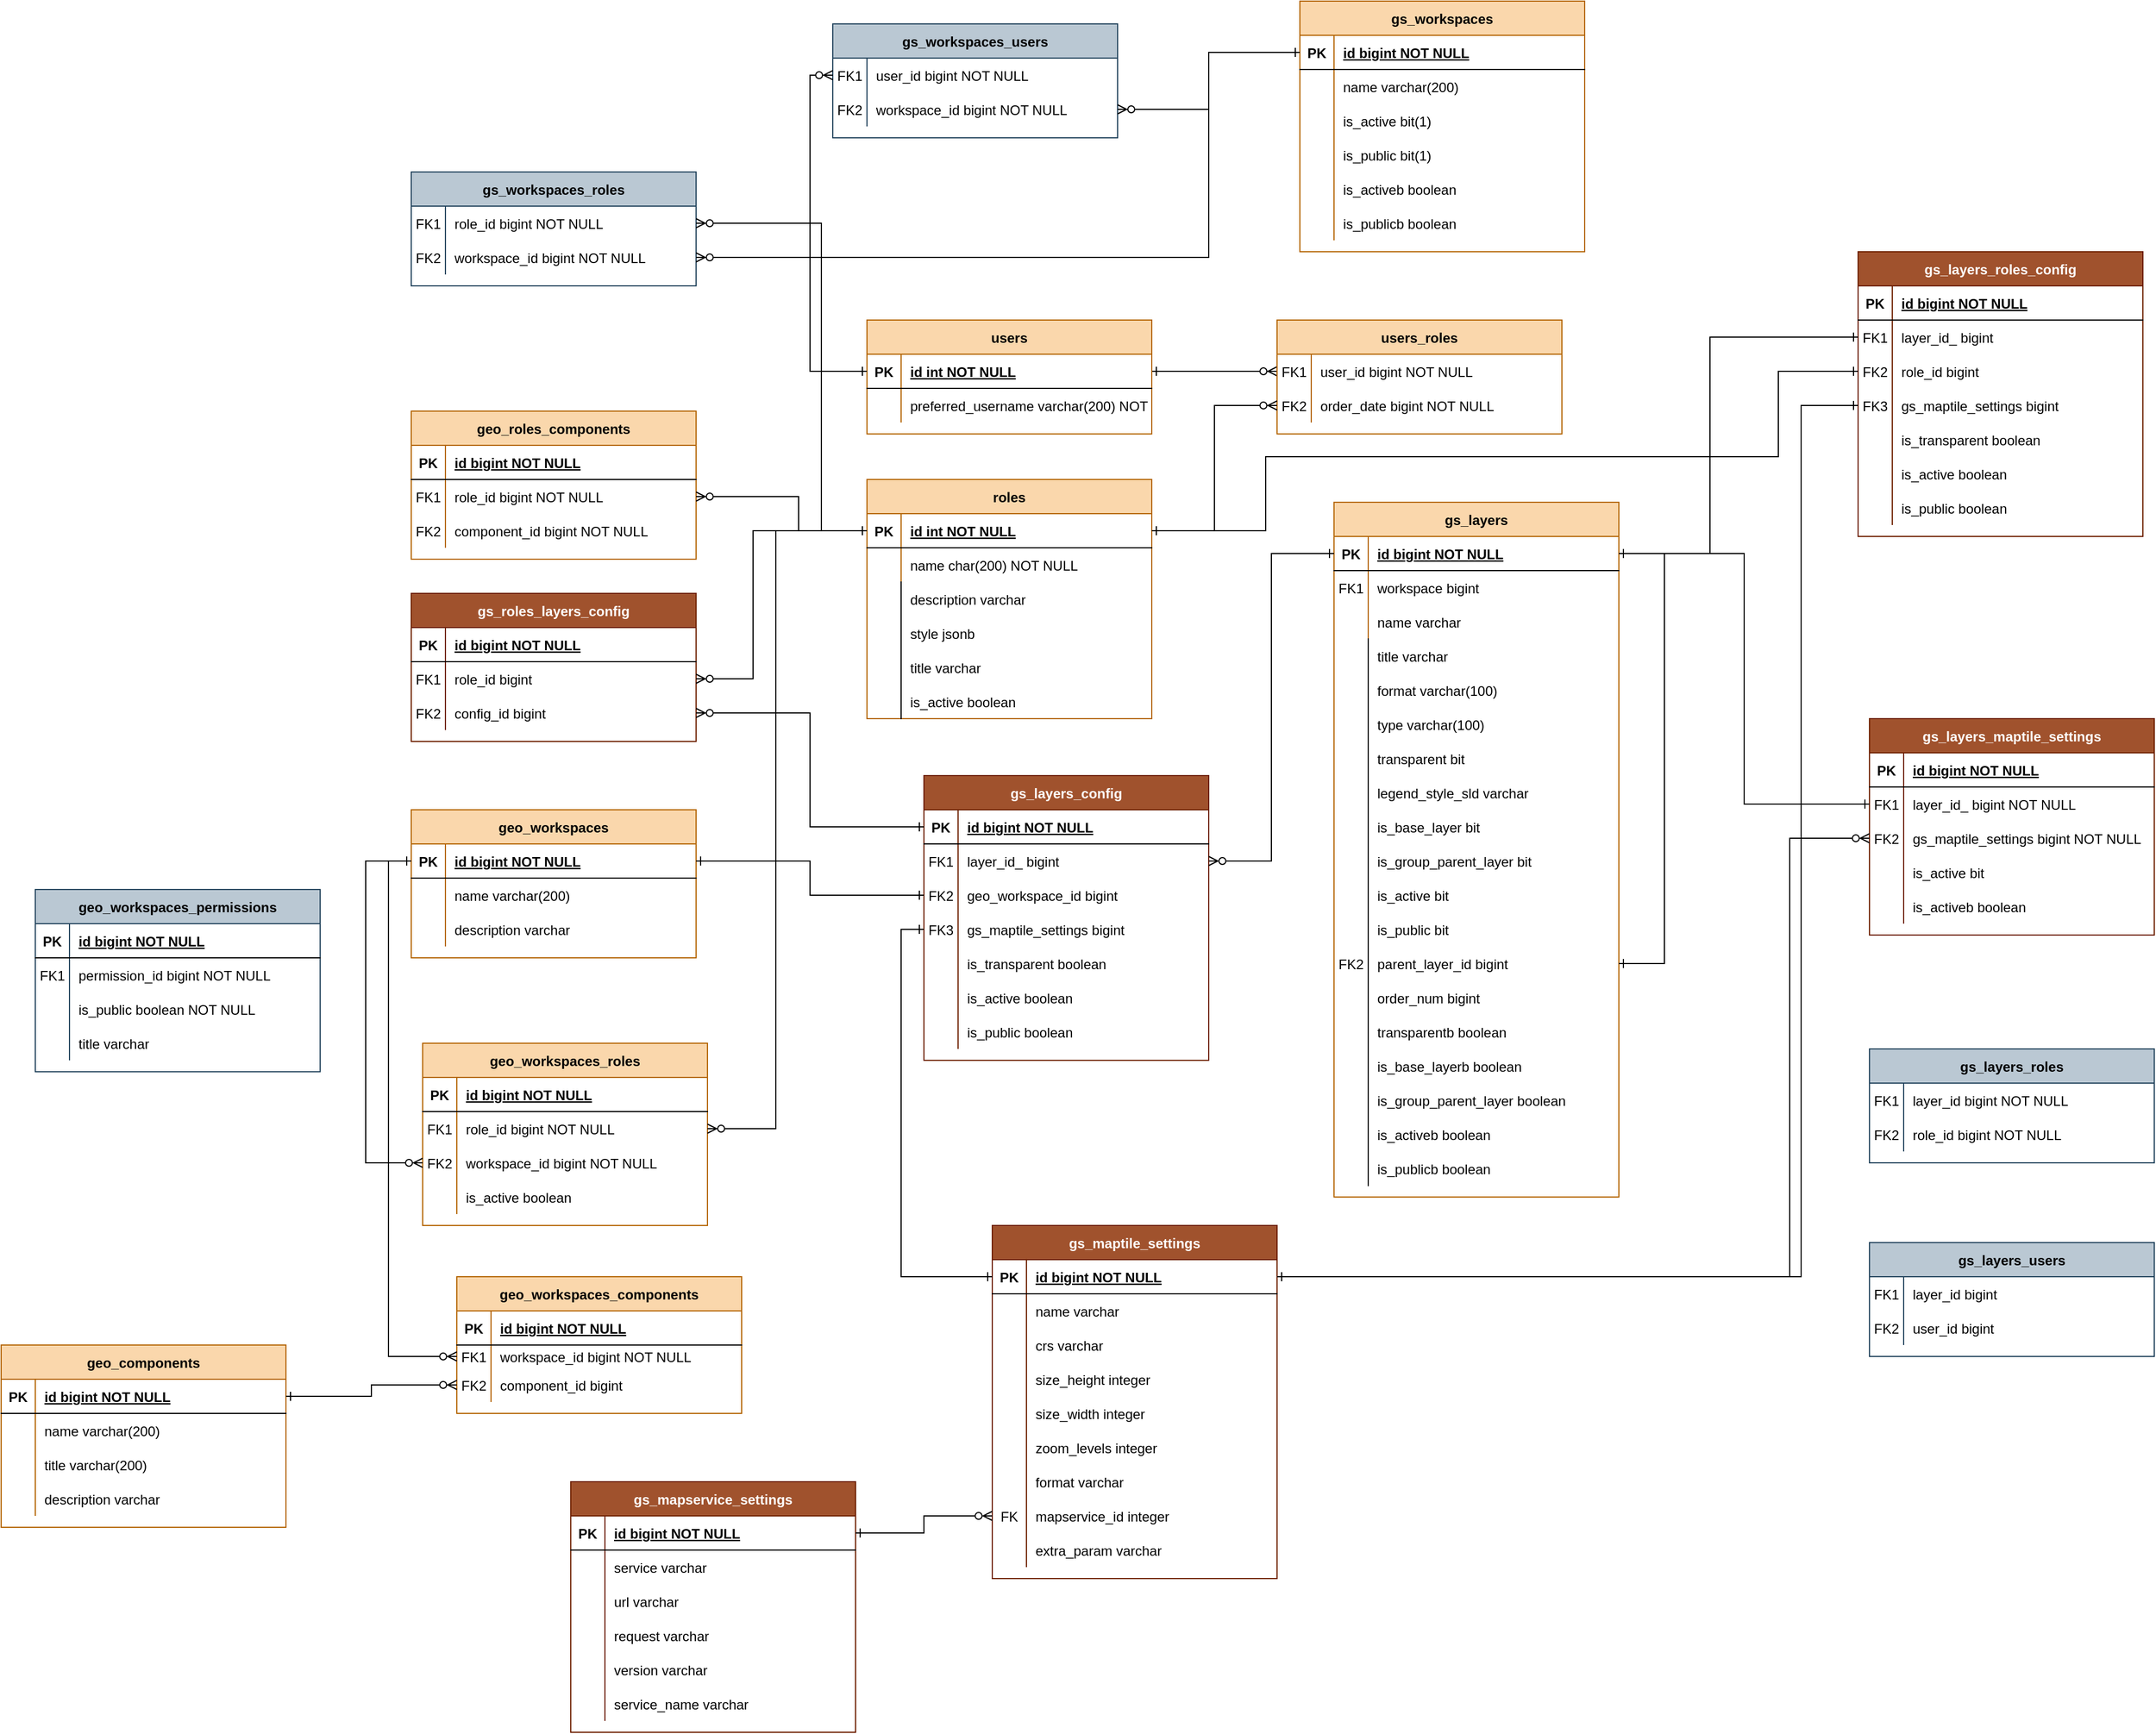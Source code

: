 <mxfile version="20.3.2" type="github">
  <diagram id="R2lEEEUBdFMjLlhIrx00" name="Page-1">
    <mxGraphModel dx="3220" dy="2423" grid="1" gridSize="10" guides="1" tooltips="1" connect="1" arrows="1" fold="1" page="1" pageScale="1" pageWidth="850" pageHeight="1100" math="0" shadow="0" extFonts="Permanent Marker^https://fonts.googleapis.com/css?family=Permanent+Marker">
      <root>
        <mxCell id="0" />
        <mxCell id="1" parent="0" />
        <mxCell id="C-vyLk0tnHw3VtMMgP7b-1" value="" style="edgeStyle=entityRelationEdgeStyle;endArrow=ERzeroToMany;startArrow=ERone;endFill=1;startFill=0;" parent="1" source="C-vyLk0tnHw3VtMMgP7b-24" target="C-vyLk0tnHw3VtMMgP7b-6" edge="1">
          <mxGeometry width="100" height="100" relative="1" as="geometry">
            <mxPoint x="340" y="720" as="sourcePoint" />
            <mxPoint x="440" y="620" as="targetPoint" />
          </mxGeometry>
        </mxCell>
        <mxCell id="C-vyLk0tnHw3VtMMgP7b-2" value="users_roles" style="shape=table;startSize=30;container=1;collapsible=1;childLayout=tableLayout;fixedRows=1;rowLines=0;fontStyle=1;align=center;resizeLast=1;fillColor=#fad7ac;strokeColor=#b46504;" parent="1" vertex="1">
          <mxGeometry x="400" y="120" width="250" height="100" as="geometry" />
        </mxCell>
        <mxCell id="C-vyLk0tnHw3VtMMgP7b-6" value="" style="shape=partialRectangle;collapsible=0;dropTarget=0;pointerEvents=0;fillColor=none;points=[[0,0.5],[1,0.5]];portConstraint=eastwest;top=0;left=0;right=0;bottom=0;" parent="C-vyLk0tnHw3VtMMgP7b-2" vertex="1">
          <mxGeometry y="30" width="250" height="30" as="geometry" />
        </mxCell>
        <mxCell id="C-vyLk0tnHw3VtMMgP7b-7" value="FK1" style="shape=partialRectangle;overflow=hidden;connectable=0;fillColor=none;top=0;left=0;bottom=0;right=0;" parent="C-vyLk0tnHw3VtMMgP7b-6" vertex="1">
          <mxGeometry width="30" height="30" as="geometry">
            <mxRectangle width="30" height="30" as="alternateBounds" />
          </mxGeometry>
        </mxCell>
        <mxCell id="C-vyLk0tnHw3VtMMgP7b-8" value="user_id bigint NOT NULL" style="shape=partialRectangle;overflow=hidden;connectable=0;fillColor=none;top=0;left=0;bottom=0;right=0;align=left;spacingLeft=6;" parent="C-vyLk0tnHw3VtMMgP7b-6" vertex="1">
          <mxGeometry x="30" width="220" height="30" as="geometry">
            <mxRectangle width="220" height="30" as="alternateBounds" />
          </mxGeometry>
        </mxCell>
        <mxCell id="C-vyLk0tnHw3VtMMgP7b-9" value="" style="shape=partialRectangle;collapsible=0;dropTarget=0;pointerEvents=0;fillColor=none;points=[[0,0.5],[1,0.5]];portConstraint=eastwest;top=0;left=0;right=0;bottom=0;" parent="C-vyLk0tnHw3VtMMgP7b-2" vertex="1">
          <mxGeometry y="60" width="250" height="30" as="geometry" />
        </mxCell>
        <mxCell id="C-vyLk0tnHw3VtMMgP7b-10" value="" style="shape=partialRectangle;overflow=hidden;connectable=0;fillColor=none;top=0;left=0;bottom=0;right=0;" parent="C-vyLk0tnHw3VtMMgP7b-9" vertex="1">
          <mxGeometry width="30" height="30" as="geometry">
            <mxRectangle width="30" height="30" as="alternateBounds" />
          </mxGeometry>
        </mxCell>
        <mxCell id="C-vyLk0tnHw3VtMMgP7b-11" value="order_date bigint NOT NULL" style="shape=partialRectangle;overflow=hidden;connectable=0;fillColor=none;top=0;left=0;bottom=0;right=0;align=left;spacingLeft=6;" parent="C-vyLk0tnHw3VtMMgP7b-9" vertex="1">
          <mxGeometry x="30" width="220" height="30" as="geometry">
            <mxRectangle width="220" height="30" as="alternateBounds" />
          </mxGeometry>
        </mxCell>
        <mxCell id="C-vyLk0tnHw3VtMMgP7b-13" value="gs_layers" style="shape=table;startSize=30;container=1;collapsible=1;childLayout=tableLayout;fixedRows=1;rowLines=0;fontStyle=1;align=center;resizeLast=1;fillColor=#fad7ac;strokeColor=#b46504;" parent="1" vertex="1">
          <mxGeometry x="450" y="280" width="250" height="610" as="geometry" />
        </mxCell>
        <mxCell id="C-vyLk0tnHw3VtMMgP7b-14" value="" style="shape=partialRectangle;collapsible=0;dropTarget=0;pointerEvents=0;fillColor=none;points=[[0,0.5],[1,0.5]];portConstraint=eastwest;top=0;left=0;right=0;bottom=1;" parent="C-vyLk0tnHw3VtMMgP7b-13" vertex="1">
          <mxGeometry y="30" width="250" height="30" as="geometry" />
        </mxCell>
        <mxCell id="C-vyLk0tnHw3VtMMgP7b-15" value="PK" style="shape=partialRectangle;overflow=hidden;connectable=0;fillColor=none;top=0;left=0;bottom=0;right=0;fontStyle=1;" parent="C-vyLk0tnHw3VtMMgP7b-14" vertex="1">
          <mxGeometry width="30" height="30" as="geometry">
            <mxRectangle width="30" height="30" as="alternateBounds" />
          </mxGeometry>
        </mxCell>
        <mxCell id="C-vyLk0tnHw3VtMMgP7b-16" value="id bigint NOT NULL " style="shape=partialRectangle;overflow=hidden;connectable=0;fillColor=none;top=0;left=0;bottom=0;right=0;align=left;spacingLeft=6;fontStyle=5;" parent="C-vyLk0tnHw3VtMMgP7b-14" vertex="1">
          <mxGeometry x="30" width="220" height="30" as="geometry">
            <mxRectangle width="220" height="30" as="alternateBounds" />
          </mxGeometry>
        </mxCell>
        <mxCell id="C-vyLk0tnHw3VtMMgP7b-17" value="" style="shape=partialRectangle;collapsible=0;dropTarget=0;pointerEvents=0;fillColor=none;points=[[0,0.5],[1,0.5]];portConstraint=eastwest;top=0;left=0;right=0;bottom=0;" parent="C-vyLk0tnHw3VtMMgP7b-13" vertex="1">
          <mxGeometry y="60" width="250" height="30" as="geometry" />
        </mxCell>
        <mxCell id="C-vyLk0tnHw3VtMMgP7b-18" value="FK1" style="shape=partialRectangle;overflow=hidden;connectable=0;fillColor=none;top=0;left=0;bottom=0;right=0;" parent="C-vyLk0tnHw3VtMMgP7b-17" vertex="1">
          <mxGeometry width="30" height="30" as="geometry">
            <mxRectangle width="30" height="30" as="alternateBounds" />
          </mxGeometry>
        </mxCell>
        <mxCell id="C-vyLk0tnHw3VtMMgP7b-19" value="workspace bigint" style="shape=partialRectangle;overflow=hidden;connectable=0;fillColor=none;top=0;left=0;bottom=0;right=0;align=left;spacingLeft=6;" parent="C-vyLk0tnHw3VtMMgP7b-17" vertex="1">
          <mxGeometry x="30" width="220" height="30" as="geometry">
            <mxRectangle width="220" height="30" as="alternateBounds" />
          </mxGeometry>
        </mxCell>
        <mxCell id="C-vyLk0tnHw3VtMMgP7b-20" value="" style="shape=partialRectangle;collapsible=0;dropTarget=0;pointerEvents=0;fillColor=none;points=[[0,0.5],[1,0.5]];portConstraint=eastwest;top=0;left=0;right=0;bottom=0;" parent="C-vyLk0tnHw3VtMMgP7b-13" vertex="1">
          <mxGeometry y="90" width="250" height="30" as="geometry" />
        </mxCell>
        <mxCell id="C-vyLk0tnHw3VtMMgP7b-21" value="" style="shape=partialRectangle;overflow=hidden;connectable=0;fillColor=none;top=0;left=0;bottom=0;right=0;" parent="C-vyLk0tnHw3VtMMgP7b-20" vertex="1">
          <mxGeometry width="30" height="30" as="geometry">
            <mxRectangle width="30" height="30" as="alternateBounds" />
          </mxGeometry>
        </mxCell>
        <mxCell id="C-vyLk0tnHw3VtMMgP7b-22" value="name varchar" style="shape=partialRectangle;overflow=hidden;connectable=0;fillColor=none;top=0;left=0;bottom=0;right=0;align=left;spacingLeft=6;" parent="C-vyLk0tnHw3VtMMgP7b-20" vertex="1">
          <mxGeometry x="30" width="220" height="30" as="geometry">
            <mxRectangle width="220" height="30" as="alternateBounds" />
          </mxGeometry>
        </mxCell>
        <mxCell id="C-vyLk0tnHw3VtMMgP7b-23" value="users" style="shape=table;startSize=30;container=1;collapsible=1;childLayout=tableLayout;fixedRows=1;rowLines=0;fontStyle=1;align=center;resizeLast=1;fillColor=#fad7ac;strokeColor=#b46504;" parent="1" vertex="1">
          <mxGeometry x="40" y="120" width="250" height="100" as="geometry" />
        </mxCell>
        <mxCell id="C-vyLk0tnHw3VtMMgP7b-24" value="" style="shape=partialRectangle;collapsible=0;dropTarget=0;pointerEvents=0;fillColor=none;points=[[0,0.5],[1,0.5]];portConstraint=eastwest;top=0;left=0;right=0;bottom=1;" parent="C-vyLk0tnHw3VtMMgP7b-23" vertex="1">
          <mxGeometry y="30" width="250" height="30" as="geometry" />
        </mxCell>
        <mxCell id="C-vyLk0tnHw3VtMMgP7b-25" value="PK" style="shape=partialRectangle;overflow=hidden;connectable=0;fillColor=none;top=0;left=0;bottom=0;right=0;fontStyle=1;" parent="C-vyLk0tnHw3VtMMgP7b-24" vertex="1">
          <mxGeometry width="30" height="30" as="geometry">
            <mxRectangle width="30" height="30" as="alternateBounds" />
          </mxGeometry>
        </mxCell>
        <mxCell id="C-vyLk0tnHw3VtMMgP7b-26" value="id int NOT NULL " style="shape=partialRectangle;overflow=hidden;connectable=0;fillColor=none;top=0;left=0;bottom=0;right=0;align=left;spacingLeft=6;fontStyle=5;" parent="C-vyLk0tnHw3VtMMgP7b-24" vertex="1">
          <mxGeometry x="30" width="220" height="30" as="geometry">
            <mxRectangle width="220" height="30" as="alternateBounds" />
          </mxGeometry>
        </mxCell>
        <mxCell id="C-vyLk0tnHw3VtMMgP7b-27" value="" style="shape=partialRectangle;collapsible=0;dropTarget=0;pointerEvents=0;fillColor=none;points=[[0,0.5],[1,0.5]];portConstraint=eastwest;top=0;left=0;right=0;bottom=0;" parent="C-vyLk0tnHw3VtMMgP7b-23" vertex="1">
          <mxGeometry y="60" width="250" height="30" as="geometry" />
        </mxCell>
        <mxCell id="C-vyLk0tnHw3VtMMgP7b-28" value="" style="shape=partialRectangle;overflow=hidden;connectable=0;fillColor=none;top=0;left=0;bottom=0;right=0;" parent="C-vyLk0tnHw3VtMMgP7b-27" vertex="1">
          <mxGeometry width="30" height="30" as="geometry">
            <mxRectangle width="30" height="30" as="alternateBounds" />
          </mxGeometry>
        </mxCell>
        <mxCell id="C-vyLk0tnHw3VtMMgP7b-29" value="preferred_username varchar(200) NOT NULL" style="shape=partialRectangle;overflow=hidden;connectable=0;fillColor=none;top=0;left=0;bottom=0;right=0;align=left;spacingLeft=6;" parent="C-vyLk0tnHw3VtMMgP7b-27" vertex="1">
          <mxGeometry x="30" width="220" height="30" as="geometry">
            <mxRectangle width="220" height="30" as="alternateBounds" />
          </mxGeometry>
        </mxCell>
        <mxCell id="dhcefUcwYZN5AuMNB3ZX-1" value="roles" style="shape=table;startSize=30;container=1;collapsible=1;childLayout=tableLayout;fixedRows=1;rowLines=0;fontStyle=1;align=center;resizeLast=1;fillColor=#fad7ac;strokeColor=#b46504;" parent="1" vertex="1">
          <mxGeometry x="40" y="260" width="250" height="210" as="geometry" />
        </mxCell>
        <mxCell id="dhcefUcwYZN5AuMNB3ZX-2" value="" style="shape=partialRectangle;collapsible=0;dropTarget=0;pointerEvents=0;fillColor=none;points=[[0,0.5],[1,0.5]];portConstraint=eastwest;top=0;left=0;right=0;bottom=1;" parent="dhcefUcwYZN5AuMNB3ZX-1" vertex="1">
          <mxGeometry y="30" width="250" height="30" as="geometry" />
        </mxCell>
        <mxCell id="dhcefUcwYZN5AuMNB3ZX-3" value="PK" style="shape=partialRectangle;overflow=hidden;connectable=0;fillColor=none;top=0;left=0;bottom=0;right=0;fontStyle=1;" parent="dhcefUcwYZN5AuMNB3ZX-2" vertex="1">
          <mxGeometry width="30" height="30" as="geometry">
            <mxRectangle width="30" height="30" as="alternateBounds" />
          </mxGeometry>
        </mxCell>
        <mxCell id="dhcefUcwYZN5AuMNB3ZX-4" value="id int NOT NULL " style="shape=partialRectangle;overflow=hidden;connectable=0;fillColor=none;top=0;left=0;bottom=0;right=0;align=left;spacingLeft=6;fontStyle=5;" parent="dhcefUcwYZN5AuMNB3ZX-2" vertex="1">
          <mxGeometry x="30" width="220" height="30" as="geometry">
            <mxRectangle width="220" height="30" as="alternateBounds" />
          </mxGeometry>
        </mxCell>
        <mxCell id="dhcefUcwYZN5AuMNB3ZX-5" value="" style="shape=partialRectangle;collapsible=0;dropTarget=0;pointerEvents=0;fillColor=none;points=[[0,0.5],[1,0.5]];portConstraint=eastwest;top=0;left=0;right=0;bottom=0;" parent="dhcefUcwYZN5AuMNB3ZX-1" vertex="1">
          <mxGeometry y="60" width="250" height="30" as="geometry" />
        </mxCell>
        <mxCell id="dhcefUcwYZN5AuMNB3ZX-6" value="" style="shape=partialRectangle;overflow=hidden;connectable=0;fillColor=none;top=0;left=0;bottom=0;right=0;" parent="dhcefUcwYZN5AuMNB3ZX-5" vertex="1">
          <mxGeometry width="30" height="30" as="geometry">
            <mxRectangle width="30" height="30" as="alternateBounds" />
          </mxGeometry>
        </mxCell>
        <mxCell id="dhcefUcwYZN5AuMNB3ZX-7" value="name char(200) NOT NULL" style="shape=partialRectangle;overflow=hidden;connectable=0;fillColor=none;top=0;left=0;bottom=0;right=0;align=left;spacingLeft=6;rowspan=1;fillOpacity=100;" parent="dhcefUcwYZN5AuMNB3ZX-5" vertex="1">
          <mxGeometry x="30" width="220" height="30" as="geometry">
            <mxRectangle width="220" height="30" as="alternateBounds" />
          </mxGeometry>
        </mxCell>
        <mxCell id="dhcefUcwYZN5AuMNB3ZX-10" value="" style="shape=partialRectangle;collapsible=0;dropTarget=0;pointerEvents=0;fillColor=none;points=[[0,0.5],[1,0.5]];portConstraint=eastwest;top=0;left=0;right=0;bottom=0;" parent="1" vertex="1">
          <mxGeometry x="40" y="350" width="250" height="30" as="geometry" />
        </mxCell>
        <mxCell id="dhcefUcwYZN5AuMNB3ZX-11" value="" style="shape=partialRectangle;overflow=hidden;connectable=0;fillColor=none;top=0;left=0;bottom=0;right=0;" parent="dhcefUcwYZN5AuMNB3ZX-10" vertex="1">
          <mxGeometry width="30" height="30" as="geometry">
            <mxRectangle width="30" height="30" as="alternateBounds" />
          </mxGeometry>
        </mxCell>
        <mxCell id="dhcefUcwYZN5AuMNB3ZX-12" value="description varchar" style="shape=partialRectangle;overflow=hidden;connectable=0;fillColor=none;top=0;left=1;bottom=0;right=0;align=left;spacingLeft=6;rowspan=1;fillOpacity=100;" parent="dhcefUcwYZN5AuMNB3ZX-10" vertex="1">
          <mxGeometry x="30" width="220" height="30" as="geometry">
            <mxRectangle width="220" height="30" as="alternateBounds" />
          </mxGeometry>
        </mxCell>
        <mxCell id="dhcefUcwYZN5AuMNB3ZX-28" style="edgeStyle=orthogonalEdgeStyle;rounded=0;orthogonalLoop=1;jettySize=auto;html=1;startArrow=ERone;startFill=0;endArrow=ERzeroToMany;endFill=0;exitX=1;exitY=0.5;exitDx=0;exitDy=0;" parent="1" source="dhcefUcwYZN5AuMNB3ZX-2" target="C-vyLk0tnHw3VtMMgP7b-9" edge="1">
          <mxGeometry relative="1" as="geometry" />
        </mxCell>
        <mxCell id="dhcefUcwYZN5AuMNB3ZX-13" value="" style="shape=partialRectangle;collapsible=0;dropTarget=0;pointerEvents=0;fillColor=none;points=[[0,0.5],[1,0.5]];portConstraint=eastwest;top=0;left=0;right=0;bottom=0;" parent="1" vertex="1">
          <mxGeometry x="40" y="380" width="250" height="30" as="geometry" />
        </mxCell>
        <mxCell id="dhcefUcwYZN5AuMNB3ZX-14" value="" style="shape=partialRectangle;overflow=hidden;connectable=0;fillColor=none;top=0;left=0;bottom=0;right=0;" parent="dhcefUcwYZN5AuMNB3ZX-13" vertex="1">
          <mxGeometry width="30" height="30" as="geometry">
            <mxRectangle width="30" height="30" as="alternateBounds" />
          </mxGeometry>
        </mxCell>
        <mxCell id="dhcefUcwYZN5AuMNB3ZX-15" value="style jsonb" style="shape=partialRectangle;overflow=hidden;connectable=0;fillColor=none;top=0;left=1;bottom=0;right=0;align=left;spacingLeft=6;rowspan=1;fillOpacity=100;" parent="dhcefUcwYZN5AuMNB3ZX-13" vertex="1">
          <mxGeometry x="30" width="220" height="30" as="geometry">
            <mxRectangle width="220" height="30" as="alternateBounds" />
          </mxGeometry>
        </mxCell>
        <mxCell id="dhcefUcwYZN5AuMNB3ZX-16" value="" style="shape=partialRectangle;collapsible=0;dropTarget=0;pointerEvents=0;fillColor=none;points=[[0,0.5],[1,0.5]];portConstraint=eastwest;top=0;left=0;right=0;bottom=0;" parent="1" vertex="1">
          <mxGeometry x="40" y="410" width="250" height="30" as="geometry" />
        </mxCell>
        <mxCell id="dhcefUcwYZN5AuMNB3ZX-17" value="" style="shape=partialRectangle;overflow=hidden;connectable=0;fillColor=none;top=0;left=0;bottom=0;right=0;" parent="dhcefUcwYZN5AuMNB3ZX-16" vertex="1">
          <mxGeometry width="30" height="30" as="geometry">
            <mxRectangle width="30" height="30" as="alternateBounds" />
          </mxGeometry>
        </mxCell>
        <mxCell id="dhcefUcwYZN5AuMNB3ZX-18" value="title varchar" style="shape=partialRectangle;overflow=hidden;connectable=0;fillColor=none;top=0;left=1;bottom=0;right=0;align=left;spacingLeft=6;rowspan=1;fillOpacity=100;" parent="dhcefUcwYZN5AuMNB3ZX-16" vertex="1">
          <mxGeometry x="30" width="220" height="30" as="geometry">
            <mxRectangle width="220" height="30" as="alternateBounds" />
          </mxGeometry>
        </mxCell>
        <mxCell id="dhcefUcwYZN5AuMNB3ZX-19" value="" style="shape=partialRectangle;collapsible=0;dropTarget=0;pointerEvents=0;fillColor=none;points=[[0,0.5],[1,0.5]];portConstraint=eastwest;top=0;left=0;right=0;bottom=0;" parent="1" vertex="1">
          <mxGeometry x="40" y="440" width="250" height="30" as="geometry" />
        </mxCell>
        <mxCell id="dhcefUcwYZN5AuMNB3ZX-20" value="" style="shape=partialRectangle;overflow=hidden;connectable=0;fillColor=none;top=0;left=0;bottom=0;right=0;" parent="dhcefUcwYZN5AuMNB3ZX-19" vertex="1">
          <mxGeometry width="30" height="30" as="geometry">
            <mxRectangle width="30" height="30" as="alternateBounds" />
          </mxGeometry>
        </mxCell>
        <mxCell id="dhcefUcwYZN5AuMNB3ZX-21" value="is_active boolean" style="shape=partialRectangle;overflow=hidden;connectable=0;fillColor=none;top=0;left=1;bottom=0;right=0;align=left;spacingLeft=6;rowspan=1;fillOpacity=100;" parent="dhcefUcwYZN5AuMNB3ZX-19" vertex="1">
          <mxGeometry x="30" width="220" height="30" as="geometry">
            <mxRectangle width="220" height="30" as="alternateBounds" />
          </mxGeometry>
        </mxCell>
        <mxCell id="dhcefUcwYZN5AuMNB3ZX-22" value="FK2" style="shape=partialRectangle;overflow=hidden;connectable=0;fillColor=none;top=0;left=0;bottom=0;right=0;" parent="1" vertex="1">
          <mxGeometry x="400" y="180" width="30" height="30" as="geometry">
            <mxRectangle width="30" height="30" as="alternateBounds" />
          </mxGeometry>
        </mxCell>
        <mxCell id="dhcefUcwYZN5AuMNB3ZX-29" value="" style="shape=partialRectangle;collapsible=0;dropTarget=0;pointerEvents=0;fillColor=none;points=[[0,0.5],[1,0.5]];portConstraint=eastwest;top=0;left=0;right=0;bottom=0;" parent="1" vertex="1">
          <mxGeometry x="450" y="400" width="250" height="30" as="geometry" />
        </mxCell>
        <mxCell id="dhcefUcwYZN5AuMNB3ZX-30" value="" style="shape=partialRectangle;overflow=hidden;connectable=0;fillColor=none;top=0;left=0;bottom=0;right=0;" parent="dhcefUcwYZN5AuMNB3ZX-29" vertex="1">
          <mxGeometry width="30" height="30" as="geometry">
            <mxRectangle width="30" height="30" as="alternateBounds" />
          </mxGeometry>
        </mxCell>
        <mxCell id="dhcefUcwYZN5AuMNB3ZX-31" value="title varchar" style="shape=partialRectangle;overflow=hidden;connectable=0;fillColor=none;top=0;left=1;bottom=0;right=0;align=left;spacingLeft=6;" parent="dhcefUcwYZN5AuMNB3ZX-29" vertex="1">
          <mxGeometry x="30" width="220" height="30" as="geometry">
            <mxRectangle width="220" height="30" as="alternateBounds" />
          </mxGeometry>
        </mxCell>
        <mxCell id="dhcefUcwYZN5AuMNB3ZX-32" value="" style="shape=partialRectangle;collapsible=0;dropTarget=0;pointerEvents=0;fillColor=none;points=[[0,0.5],[1,0.5]];portConstraint=eastwest;top=0;left=0;right=0;bottom=0;" parent="1" vertex="1">
          <mxGeometry x="450" y="430" width="250" height="30" as="geometry" />
        </mxCell>
        <mxCell id="dhcefUcwYZN5AuMNB3ZX-33" value="" style="shape=partialRectangle;overflow=hidden;connectable=0;fillColor=none;top=0;left=0;bottom=0;right=0;" parent="dhcefUcwYZN5AuMNB3ZX-32" vertex="1">
          <mxGeometry width="30" height="30" as="geometry">
            <mxRectangle width="30" height="30" as="alternateBounds" />
          </mxGeometry>
        </mxCell>
        <mxCell id="dhcefUcwYZN5AuMNB3ZX-34" value="format varchar(100)" style="shape=partialRectangle;overflow=hidden;connectable=0;fillColor=none;top=0;left=1;bottom=0;right=0;align=left;spacingLeft=6;" parent="dhcefUcwYZN5AuMNB3ZX-32" vertex="1">
          <mxGeometry x="30" width="220" height="30" as="geometry">
            <mxRectangle width="220" height="30" as="alternateBounds" />
          </mxGeometry>
        </mxCell>
        <mxCell id="dhcefUcwYZN5AuMNB3ZX-35" value="" style="shape=partialRectangle;collapsible=0;dropTarget=0;pointerEvents=0;fillColor=none;points=[[0,0.5],[1,0.5]];portConstraint=eastwest;top=0;left=0;right=0;bottom=0;" parent="1" vertex="1">
          <mxGeometry x="450" y="460" width="250" height="30" as="geometry" />
        </mxCell>
        <mxCell id="dhcefUcwYZN5AuMNB3ZX-36" value="" style="shape=partialRectangle;overflow=hidden;connectable=0;fillColor=none;top=0;left=0;bottom=0;right=0;" parent="dhcefUcwYZN5AuMNB3ZX-35" vertex="1">
          <mxGeometry width="30" height="30" as="geometry">
            <mxRectangle width="30" height="30" as="alternateBounds" />
          </mxGeometry>
        </mxCell>
        <mxCell id="dhcefUcwYZN5AuMNB3ZX-37" value="type varchar(100)" style="shape=partialRectangle;overflow=hidden;connectable=0;fillColor=none;top=0;left=1;bottom=0;right=0;align=left;spacingLeft=6;" parent="dhcefUcwYZN5AuMNB3ZX-35" vertex="1">
          <mxGeometry x="30" width="220" height="30" as="geometry">
            <mxRectangle width="220" height="30" as="alternateBounds" />
          </mxGeometry>
        </mxCell>
        <mxCell id="dhcefUcwYZN5AuMNB3ZX-38" value="" style="shape=partialRectangle;collapsible=0;dropTarget=0;pointerEvents=0;fillColor=none;points=[[0,0.5],[1,0.5]];portConstraint=eastwest;top=0;left=0;right=0;bottom=0;" parent="1" vertex="1">
          <mxGeometry x="450" y="490" width="250" height="30" as="geometry" />
        </mxCell>
        <mxCell id="dhcefUcwYZN5AuMNB3ZX-39" value="" style="shape=partialRectangle;overflow=hidden;connectable=0;fillColor=none;top=0;left=0;bottom=0;right=0;" parent="dhcefUcwYZN5AuMNB3ZX-38" vertex="1">
          <mxGeometry width="30" height="30" as="geometry">
            <mxRectangle width="30" height="30" as="alternateBounds" />
          </mxGeometry>
        </mxCell>
        <mxCell id="dhcefUcwYZN5AuMNB3ZX-40" value="transparent bit" style="shape=partialRectangle;overflow=hidden;connectable=0;fillColor=none;top=0;left=1;bottom=0;right=0;align=left;spacingLeft=6;" parent="dhcefUcwYZN5AuMNB3ZX-38" vertex="1">
          <mxGeometry x="30" width="220" height="30" as="geometry">
            <mxRectangle width="220" height="30" as="alternateBounds" />
          </mxGeometry>
        </mxCell>
        <mxCell id="dhcefUcwYZN5AuMNB3ZX-41" value="" style="shape=partialRectangle;collapsible=0;dropTarget=0;pointerEvents=0;fillColor=none;points=[[0,0.5],[1,0.5]];portConstraint=eastwest;top=0;left=0;right=0;bottom=0;" parent="1" vertex="1">
          <mxGeometry x="450" y="520" width="250" height="30" as="geometry" />
        </mxCell>
        <mxCell id="dhcefUcwYZN5AuMNB3ZX-42" value="" style="shape=partialRectangle;overflow=hidden;connectable=0;fillColor=none;top=0;left=0;bottom=0;right=0;" parent="dhcefUcwYZN5AuMNB3ZX-41" vertex="1">
          <mxGeometry width="30" height="30" as="geometry">
            <mxRectangle width="30" height="30" as="alternateBounds" />
          </mxGeometry>
        </mxCell>
        <mxCell id="dhcefUcwYZN5AuMNB3ZX-43" value="legend_style_sld varchar" style="shape=partialRectangle;overflow=hidden;connectable=0;fillColor=none;top=0;left=1;bottom=0;right=0;align=left;spacingLeft=6;" parent="dhcefUcwYZN5AuMNB3ZX-41" vertex="1">
          <mxGeometry x="30" width="220" height="30" as="geometry">
            <mxRectangle width="220" height="30" as="alternateBounds" />
          </mxGeometry>
        </mxCell>
        <mxCell id="dhcefUcwYZN5AuMNB3ZX-44" value="" style="shape=partialRectangle;collapsible=0;dropTarget=0;pointerEvents=0;fillColor=none;points=[[0,0.5],[1,0.5]];portConstraint=eastwest;top=0;left=0;right=0;bottom=0;" parent="1" vertex="1">
          <mxGeometry x="450" y="550" width="250" height="30" as="geometry" />
        </mxCell>
        <mxCell id="dhcefUcwYZN5AuMNB3ZX-45" value="" style="shape=partialRectangle;overflow=hidden;connectable=0;fillColor=none;top=0;left=0;bottom=0;right=0;" parent="dhcefUcwYZN5AuMNB3ZX-44" vertex="1">
          <mxGeometry width="30" height="30" as="geometry">
            <mxRectangle width="30" height="30" as="alternateBounds" />
          </mxGeometry>
        </mxCell>
        <mxCell id="dhcefUcwYZN5AuMNB3ZX-46" value="is_base_layer bit" style="shape=partialRectangle;overflow=hidden;connectable=0;fillColor=none;top=0;left=1;bottom=0;right=0;align=left;spacingLeft=6;" parent="dhcefUcwYZN5AuMNB3ZX-44" vertex="1">
          <mxGeometry x="30" width="220" height="30" as="geometry">
            <mxRectangle width="220" height="30" as="alternateBounds" />
          </mxGeometry>
        </mxCell>
        <mxCell id="dhcefUcwYZN5AuMNB3ZX-47" value="" style="shape=partialRectangle;collapsible=0;dropTarget=0;pointerEvents=0;fillColor=none;points=[[0,0.5],[1,0.5]];portConstraint=eastwest;top=0;left=0;right=0;bottom=0;" parent="1" vertex="1">
          <mxGeometry x="450" y="580" width="250" height="30" as="geometry" />
        </mxCell>
        <mxCell id="dhcefUcwYZN5AuMNB3ZX-48" value="" style="shape=partialRectangle;overflow=hidden;connectable=0;fillColor=none;top=0;left=0;bottom=0;right=0;" parent="dhcefUcwYZN5AuMNB3ZX-47" vertex="1">
          <mxGeometry width="30" height="30" as="geometry">
            <mxRectangle width="30" height="30" as="alternateBounds" />
          </mxGeometry>
        </mxCell>
        <mxCell id="dhcefUcwYZN5AuMNB3ZX-49" value="is_group_parent_layer bit" style="shape=partialRectangle;overflow=hidden;connectable=0;fillColor=none;top=0;left=1;bottom=0;right=0;align=left;spacingLeft=6;" parent="dhcefUcwYZN5AuMNB3ZX-47" vertex="1">
          <mxGeometry x="30" width="220" height="30" as="geometry">
            <mxRectangle width="220" height="30" as="alternateBounds" />
          </mxGeometry>
        </mxCell>
        <mxCell id="dhcefUcwYZN5AuMNB3ZX-50" value="" style="shape=partialRectangle;collapsible=0;dropTarget=0;pointerEvents=0;fillColor=none;points=[[0,0.5],[1,0.5]];portConstraint=eastwest;top=0;left=0;right=0;bottom=0;" parent="1" vertex="1">
          <mxGeometry x="450" y="610" width="250" height="30" as="geometry" />
        </mxCell>
        <mxCell id="dhcefUcwYZN5AuMNB3ZX-51" value="" style="shape=partialRectangle;overflow=hidden;connectable=0;fillColor=none;top=0;left=0;bottom=0;right=0;" parent="dhcefUcwYZN5AuMNB3ZX-50" vertex="1">
          <mxGeometry width="30" height="30" as="geometry">
            <mxRectangle width="30" height="30" as="alternateBounds" />
          </mxGeometry>
        </mxCell>
        <mxCell id="dhcefUcwYZN5AuMNB3ZX-52" value="is_active bit" style="shape=partialRectangle;overflow=hidden;connectable=0;fillColor=none;top=0;left=1;bottom=0;right=0;align=left;spacingLeft=6;" parent="dhcefUcwYZN5AuMNB3ZX-50" vertex="1">
          <mxGeometry x="30" width="220" height="30" as="geometry">
            <mxRectangle width="220" height="30" as="alternateBounds" />
          </mxGeometry>
        </mxCell>
        <mxCell id="dhcefUcwYZN5AuMNB3ZX-53" value="" style="shape=partialRectangle;collapsible=0;dropTarget=0;pointerEvents=0;fillColor=none;points=[[0,0.5],[1,0.5]];portConstraint=eastwest;top=0;left=0;right=0;bottom=0;" parent="1" vertex="1">
          <mxGeometry x="450" y="640" width="250" height="30" as="geometry" />
        </mxCell>
        <mxCell id="dhcefUcwYZN5AuMNB3ZX-54" value="" style="shape=partialRectangle;overflow=hidden;connectable=0;fillColor=none;top=0;left=0;bottom=0;right=0;" parent="dhcefUcwYZN5AuMNB3ZX-53" vertex="1">
          <mxGeometry width="30" height="30" as="geometry">
            <mxRectangle width="30" height="30" as="alternateBounds" />
          </mxGeometry>
        </mxCell>
        <mxCell id="dhcefUcwYZN5AuMNB3ZX-55" value="is_public bit" style="shape=partialRectangle;overflow=hidden;connectable=0;fillColor=none;top=0;left=1;bottom=0;right=0;align=left;spacingLeft=6;" parent="dhcefUcwYZN5AuMNB3ZX-53" vertex="1">
          <mxGeometry x="30" width="220" height="30" as="geometry">
            <mxRectangle width="220" height="30" as="alternateBounds" />
          </mxGeometry>
        </mxCell>
        <mxCell id="4T5B86G8x2Q3nE9Dheab-350" style="edgeStyle=orthogonalEdgeStyle;rounded=0;orthogonalLoop=1;jettySize=auto;html=1;exitX=1;exitY=0.5;exitDx=0;exitDy=0;entryX=1;entryY=0.5;entryDx=0;entryDy=0;startArrow=ERone;startFill=0;endArrow=ERone;endFill=0;" parent="1" source="dhcefUcwYZN5AuMNB3ZX-56" target="C-vyLk0tnHw3VtMMgP7b-14" edge="1">
          <mxGeometry relative="1" as="geometry">
            <Array as="points">
              <mxPoint x="740" y="685" />
              <mxPoint x="740" y="325" />
            </Array>
          </mxGeometry>
        </mxCell>
        <mxCell id="dhcefUcwYZN5AuMNB3ZX-56" value="" style="shape=partialRectangle;collapsible=0;dropTarget=0;pointerEvents=0;fillColor=none;points=[[0,0.5],[1,0.5]];portConstraint=eastwest;top=0;left=0;right=0;bottom=0;" parent="1" vertex="1">
          <mxGeometry x="450" y="670" width="250" height="30" as="geometry" />
        </mxCell>
        <mxCell id="dhcefUcwYZN5AuMNB3ZX-57" value="" style="shape=partialRectangle;overflow=hidden;connectable=0;fillColor=none;top=0;left=0;bottom=0;right=0;" parent="dhcefUcwYZN5AuMNB3ZX-56" vertex="1">
          <mxGeometry width="30" height="30" as="geometry">
            <mxRectangle width="30" height="30" as="alternateBounds" />
          </mxGeometry>
        </mxCell>
        <mxCell id="dhcefUcwYZN5AuMNB3ZX-58" value="parent_layer_id bigint" style="shape=partialRectangle;overflow=hidden;connectable=0;fillColor=none;top=0;left=1;bottom=0;right=0;align=left;spacingLeft=6;" parent="dhcefUcwYZN5AuMNB3ZX-56" vertex="1">
          <mxGeometry x="30" width="220" height="30" as="geometry">
            <mxRectangle width="220" height="30" as="alternateBounds" />
          </mxGeometry>
        </mxCell>
        <mxCell id="dhcefUcwYZN5AuMNB3ZX-59" value="FK2" style="shape=partialRectangle;overflow=hidden;connectable=0;fillColor=none;top=0;left=0;bottom=0;right=0;" parent="1" vertex="1">
          <mxGeometry x="450" y="670" width="30" height="30" as="geometry">
            <mxRectangle width="30" height="30" as="alternateBounds" />
          </mxGeometry>
        </mxCell>
        <mxCell id="dhcefUcwYZN5AuMNB3ZX-60" value="" style="shape=partialRectangle;collapsible=0;dropTarget=0;pointerEvents=0;fillColor=none;points=[[0,0.5],[1,0.5]];portConstraint=eastwest;top=0;left=0;right=0;bottom=0;" parent="1" vertex="1">
          <mxGeometry x="450" y="700" width="250" height="30" as="geometry" />
        </mxCell>
        <mxCell id="dhcefUcwYZN5AuMNB3ZX-61" value="" style="shape=partialRectangle;overflow=hidden;connectable=0;fillColor=none;top=0;left=0;bottom=0;right=0;" parent="dhcefUcwYZN5AuMNB3ZX-60" vertex="1">
          <mxGeometry width="30" height="30" as="geometry">
            <mxRectangle width="30" height="30" as="alternateBounds" />
          </mxGeometry>
        </mxCell>
        <mxCell id="dhcefUcwYZN5AuMNB3ZX-62" value="order_num bigint" style="shape=partialRectangle;overflow=hidden;connectable=0;fillColor=none;top=0;left=1;bottom=0;right=0;align=left;spacingLeft=6;" parent="dhcefUcwYZN5AuMNB3ZX-60" vertex="1">
          <mxGeometry x="30" width="220" height="30" as="geometry">
            <mxRectangle width="220" height="30" as="alternateBounds" />
          </mxGeometry>
        </mxCell>
        <mxCell id="dhcefUcwYZN5AuMNB3ZX-63" value="" style="shape=partialRectangle;collapsible=0;dropTarget=0;pointerEvents=0;fillColor=none;points=[[0,0.5],[1,0.5]];portConstraint=eastwest;top=0;left=0;right=0;bottom=0;" parent="1" vertex="1">
          <mxGeometry x="450" y="730" width="250" height="30" as="geometry" />
        </mxCell>
        <mxCell id="dhcefUcwYZN5AuMNB3ZX-64" value="" style="shape=partialRectangle;overflow=hidden;connectable=0;fillColor=none;top=0;left=0;bottom=0;right=0;" parent="dhcefUcwYZN5AuMNB3ZX-63" vertex="1">
          <mxGeometry width="30" height="30" as="geometry">
            <mxRectangle width="30" height="30" as="alternateBounds" />
          </mxGeometry>
        </mxCell>
        <mxCell id="dhcefUcwYZN5AuMNB3ZX-65" value="transparentb boolean" style="shape=partialRectangle;overflow=hidden;connectable=0;fillColor=none;top=0;left=1;bottom=0;right=0;align=left;spacingLeft=6;" parent="dhcefUcwYZN5AuMNB3ZX-63" vertex="1">
          <mxGeometry x="30" width="220" height="30" as="geometry">
            <mxRectangle width="220" height="30" as="alternateBounds" />
          </mxGeometry>
        </mxCell>
        <mxCell id="dhcefUcwYZN5AuMNB3ZX-66" value="" style="shape=partialRectangle;collapsible=0;dropTarget=0;pointerEvents=0;fillColor=none;points=[[0,0.5],[1,0.5]];portConstraint=eastwest;top=0;left=0;right=0;bottom=0;" parent="1" vertex="1">
          <mxGeometry x="450" y="760" width="250" height="30" as="geometry" />
        </mxCell>
        <mxCell id="dhcefUcwYZN5AuMNB3ZX-67" value="" style="shape=partialRectangle;overflow=hidden;connectable=0;fillColor=none;top=0;left=0;bottom=0;right=0;" parent="dhcefUcwYZN5AuMNB3ZX-66" vertex="1">
          <mxGeometry width="30" height="30" as="geometry">
            <mxRectangle width="30" height="30" as="alternateBounds" />
          </mxGeometry>
        </mxCell>
        <mxCell id="dhcefUcwYZN5AuMNB3ZX-68" value="is_base_layerb boolean" style="shape=partialRectangle;overflow=hidden;connectable=0;fillColor=none;top=0;left=1;bottom=0;right=0;align=left;spacingLeft=6;" parent="dhcefUcwYZN5AuMNB3ZX-66" vertex="1">
          <mxGeometry x="30" width="220" height="30" as="geometry">
            <mxRectangle width="220" height="30" as="alternateBounds" />
          </mxGeometry>
        </mxCell>
        <mxCell id="dhcefUcwYZN5AuMNB3ZX-69" value="" style="shape=partialRectangle;collapsible=0;dropTarget=0;pointerEvents=0;fillColor=none;points=[[0,0.5],[1,0.5]];portConstraint=eastwest;top=0;left=0;right=0;bottom=0;" parent="1" vertex="1">
          <mxGeometry x="450" y="790" width="250" height="30" as="geometry" />
        </mxCell>
        <mxCell id="dhcefUcwYZN5AuMNB3ZX-70" value="" style="shape=partialRectangle;overflow=hidden;connectable=0;fillColor=none;top=0;left=0;bottom=0;right=0;" parent="dhcefUcwYZN5AuMNB3ZX-69" vertex="1">
          <mxGeometry width="30" height="30" as="geometry">
            <mxRectangle width="30" height="30" as="alternateBounds" />
          </mxGeometry>
        </mxCell>
        <mxCell id="dhcefUcwYZN5AuMNB3ZX-71" value="is_group_parent_layer boolean" style="shape=partialRectangle;overflow=hidden;connectable=0;fillColor=none;top=0;left=1;bottom=0;right=0;align=left;spacingLeft=6;" parent="dhcefUcwYZN5AuMNB3ZX-69" vertex="1">
          <mxGeometry x="30" width="220" height="30" as="geometry">
            <mxRectangle width="220" height="30" as="alternateBounds" />
          </mxGeometry>
        </mxCell>
        <mxCell id="dhcefUcwYZN5AuMNB3ZX-72" value="" style="shape=partialRectangle;collapsible=0;dropTarget=0;pointerEvents=0;fillColor=none;points=[[0,0.5],[1,0.5]];portConstraint=eastwest;top=0;left=0;right=0;bottom=0;" parent="1" vertex="1">
          <mxGeometry x="450" y="820" width="250" height="30" as="geometry" />
        </mxCell>
        <mxCell id="dhcefUcwYZN5AuMNB3ZX-73" value="" style="shape=partialRectangle;overflow=hidden;connectable=0;fillColor=none;top=0;left=0;bottom=0;right=0;" parent="dhcefUcwYZN5AuMNB3ZX-72" vertex="1">
          <mxGeometry width="30" height="30" as="geometry">
            <mxRectangle width="30" height="30" as="alternateBounds" />
          </mxGeometry>
        </mxCell>
        <mxCell id="dhcefUcwYZN5AuMNB3ZX-74" value="is_activeb boolean" style="shape=partialRectangle;overflow=hidden;connectable=0;fillColor=none;top=0;left=1;bottom=0;right=0;align=left;spacingLeft=6;" parent="dhcefUcwYZN5AuMNB3ZX-72" vertex="1">
          <mxGeometry x="30" width="220" height="30" as="geometry">
            <mxRectangle width="220" height="30" as="alternateBounds" />
          </mxGeometry>
        </mxCell>
        <mxCell id="dhcefUcwYZN5AuMNB3ZX-75" value="" style="shape=partialRectangle;collapsible=0;dropTarget=0;pointerEvents=0;fillColor=none;points=[[0,0.5],[1,0.5]];portConstraint=eastwest;top=0;left=0;right=0;bottom=0;" parent="1" vertex="1">
          <mxGeometry x="450" y="850" width="250" height="30" as="geometry" />
        </mxCell>
        <mxCell id="dhcefUcwYZN5AuMNB3ZX-76" value="" style="shape=partialRectangle;overflow=hidden;connectable=0;fillColor=none;top=0;left=0;bottom=0;right=0;" parent="dhcefUcwYZN5AuMNB3ZX-75" vertex="1">
          <mxGeometry width="30" height="30" as="geometry">
            <mxRectangle width="30" height="30" as="alternateBounds" />
          </mxGeometry>
        </mxCell>
        <mxCell id="dhcefUcwYZN5AuMNB3ZX-77" value="is_publicb boolean" style="shape=partialRectangle;overflow=hidden;connectable=0;fillColor=none;top=0;left=1;bottom=0;right=0;align=left;spacingLeft=6;" parent="dhcefUcwYZN5AuMNB3ZX-75" vertex="1">
          <mxGeometry x="30" width="220" height="30" as="geometry">
            <mxRectangle width="220" height="30" as="alternateBounds" />
          </mxGeometry>
        </mxCell>
        <object label="gs_layers_config" фыв="фыв" id="4T5B86G8x2Q3nE9Dheab-1">
          <mxCell style="shape=table;startSize=30;container=1;collapsible=1;childLayout=tableLayout;fixedRows=1;rowLines=0;fontStyle=1;align=center;resizeLast=1;fillColor=#a0522d;strokeColor=#6D1F00;fontColor=#ffffff;" parent="1" vertex="1">
            <mxGeometry x="90" y="520" width="250" height="250" as="geometry" />
          </mxCell>
        </object>
        <mxCell id="4T5B86G8x2Q3nE9Dheab-2" value="" style="shape=partialRectangle;collapsible=0;dropTarget=0;pointerEvents=0;fillColor=none;points=[[0,0.5],[1,0.5]];portConstraint=eastwest;top=0;left=0;right=0;bottom=1;" parent="4T5B86G8x2Q3nE9Dheab-1" vertex="1">
          <mxGeometry y="30" width="250" height="30" as="geometry" />
        </mxCell>
        <mxCell id="4T5B86G8x2Q3nE9Dheab-3" value="PK" style="shape=partialRectangle;overflow=hidden;connectable=0;fillColor=none;top=0;left=0;bottom=0;right=0;fontStyle=1;" parent="4T5B86G8x2Q3nE9Dheab-2" vertex="1">
          <mxGeometry width="30" height="30" as="geometry">
            <mxRectangle width="30" height="30" as="alternateBounds" />
          </mxGeometry>
        </mxCell>
        <mxCell id="4T5B86G8x2Q3nE9Dheab-4" value="id bigint NOT NULL " style="shape=partialRectangle;overflow=hidden;connectable=0;fillColor=none;top=0;left=0;bottom=0;right=0;align=left;spacingLeft=6;fontStyle=5;" parent="4T5B86G8x2Q3nE9Dheab-2" vertex="1">
          <mxGeometry x="30" width="220" height="30" as="geometry">
            <mxRectangle width="220" height="30" as="alternateBounds" />
          </mxGeometry>
        </mxCell>
        <mxCell id="4T5B86G8x2Q3nE9Dheab-5" value="" style="shape=partialRectangle;collapsible=0;dropTarget=0;pointerEvents=0;fillColor=none;points=[[0,0.5],[1,0.5]];portConstraint=eastwest;top=0;left=0;right=0;bottom=0;" parent="4T5B86G8x2Q3nE9Dheab-1" vertex="1">
          <mxGeometry y="60" width="250" height="30" as="geometry" />
        </mxCell>
        <mxCell id="4T5B86G8x2Q3nE9Dheab-6" value="FK1" style="shape=partialRectangle;overflow=hidden;connectable=0;fillColor=none;top=0;left=0;bottom=0;right=0;" parent="4T5B86G8x2Q3nE9Dheab-5" vertex="1">
          <mxGeometry width="30" height="30" as="geometry">
            <mxRectangle width="30" height="30" as="alternateBounds" />
          </mxGeometry>
        </mxCell>
        <mxCell id="4T5B86G8x2Q3nE9Dheab-7" value="layer_id_ bigint" style="shape=partialRectangle;overflow=hidden;connectable=0;fillColor=none;top=0;left=0;bottom=0;right=0;align=left;spacingLeft=6;" parent="4T5B86G8x2Q3nE9Dheab-5" vertex="1">
          <mxGeometry x="30" width="220" height="30" as="geometry">
            <mxRectangle width="220" height="30" as="alternateBounds" />
          </mxGeometry>
        </mxCell>
        <mxCell id="4T5B86G8x2Q3nE9Dheab-8" value="" style="shape=partialRectangle;collapsible=0;dropTarget=0;pointerEvents=0;fillColor=none;points=[[0,0.5],[1,0.5]];portConstraint=eastwest;top=0;left=0;right=0;bottom=0;" parent="4T5B86G8x2Q3nE9Dheab-1" vertex="1">
          <mxGeometry y="90" width="250" height="30" as="geometry" />
        </mxCell>
        <mxCell id="4T5B86G8x2Q3nE9Dheab-9" value="FK2" style="shape=partialRectangle;overflow=hidden;connectable=0;fillColor=none;top=0;left=0;bottom=0;right=0;" parent="4T5B86G8x2Q3nE9Dheab-8" vertex="1">
          <mxGeometry width="30" height="30" as="geometry">
            <mxRectangle width="30" height="30" as="alternateBounds" />
          </mxGeometry>
        </mxCell>
        <mxCell id="4T5B86G8x2Q3nE9Dheab-10" value="geo_workspace_id bigint" style="shape=partialRectangle;overflow=hidden;connectable=0;fillColor=none;top=0;left=0;bottom=0;right=0;align=left;spacingLeft=6;" parent="4T5B86G8x2Q3nE9Dheab-8" vertex="1">
          <mxGeometry x="30" width="220" height="30" as="geometry">
            <mxRectangle width="220" height="30" as="alternateBounds" />
          </mxGeometry>
        </mxCell>
        <mxCell id="4T5B86G8x2Q3nE9Dheab-23" style="shape=partialRectangle;collapsible=0;dropTarget=0;pointerEvents=0;fillColor=none;points=[[0,0.5],[1,0.5]];portConstraint=eastwest;top=0;left=0;right=0;bottom=0;" parent="4T5B86G8x2Q3nE9Dheab-1" vertex="1">
          <mxGeometry y="120" width="250" height="30" as="geometry" />
        </mxCell>
        <mxCell id="4T5B86G8x2Q3nE9Dheab-24" value="FK3" style="shape=partialRectangle;overflow=hidden;connectable=0;fillColor=none;top=0;left=0;bottom=0;right=0;" parent="4T5B86G8x2Q3nE9Dheab-23" vertex="1">
          <mxGeometry width="30" height="30" as="geometry">
            <mxRectangle width="30" height="30" as="alternateBounds" />
          </mxGeometry>
        </mxCell>
        <mxCell id="4T5B86G8x2Q3nE9Dheab-25" value="gs_maptile_settings bigint" style="shape=partialRectangle;overflow=hidden;connectable=0;fillColor=none;top=0;left=0;bottom=0;right=0;align=left;spacingLeft=6;" parent="4T5B86G8x2Q3nE9Dheab-23" vertex="1">
          <mxGeometry x="30" width="220" height="30" as="geometry">
            <mxRectangle width="220" height="30" as="alternateBounds" />
          </mxGeometry>
        </mxCell>
        <mxCell id="4T5B86G8x2Q3nE9Dheab-26" style="shape=partialRectangle;collapsible=0;dropTarget=0;pointerEvents=0;fillColor=none;points=[[0,0.5],[1,0.5]];portConstraint=eastwest;top=0;left=0;right=0;bottom=0;" parent="4T5B86G8x2Q3nE9Dheab-1" vertex="1">
          <mxGeometry y="150" width="250" height="30" as="geometry" />
        </mxCell>
        <mxCell id="4T5B86G8x2Q3nE9Dheab-27" style="shape=partialRectangle;overflow=hidden;connectable=0;fillColor=none;top=0;left=0;bottom=0;right=0;" parent="4T5B86G8x2Q3nE9Dheab-26" vertex="1">
          <mxGeometry width="30" height="30" as="geometry">
            <mxRectangle width="30" height="30" as="alternateBounds" />
          </mxGeometry>
        </mxCell>
        <mxCell id="4T5B86G8x2Q3nE9Dheab-28" value="is_transparent boolean" style="shape=partialRectangle;overflow=hidden;connectable=0;fillColor=none;top=0;left=0;bottom=0;right=0;align=left;spacingLeft=6;" parent="4T5B86G8x2Q3nE9Dheab-26" vertex="1">
          <mxGeometry x="30" width="220" height="30" as="geometry">
            <mxRectangle width="220" height="30" as="alternateBounds" />
          </mxGeometry>
        </mxCell>
        <mxCell id="4T5B86G8x2Q3nE9Dheab-29" style="shape=partialRectangle;collapsible=0;dropTarget=0;pointerEvents=0;fillColor=none;points=[[0,0.5],[1,0.5]];portConstraint=eastwest;top=0;left=0;right=0;bottom=0;" parent="4T5B86G8x2Q3nE9Dheab-1" vertex="1">
          <mxGeometry y="180" width="250" height="30" as="geometry" />
        </mxCell>
        <mxCell id="4T5B86G8x2Q3nE9Dheab-30" style="shape=partialRectangle;overflow=hidden;connectable=0;fillColor=none;top=0;left=0;bottom=0;right=0;" parent="4T5B86G8x2Q3nE9Dheab-29" vertex="1">
          <mxGeometry width="30" height="30" as="geometry">
            <mxRectangle width="30" height="30" as="alternateBounds" />
          </mxGeometry>
        </mxCell>
        <mxCell id="4T5B86G8x2Q3nE9Dheab-31" value="is_active boolean" style="shape=partialRectangle;overflow=hidden;connectable=0;fillColor=none;top=0;left=0;bottom=0;right=0;align=left;spacingLeft=6;" parent="4T5B86G8x2Q3nE9Dheab-29" vertex="1">
          <mxGeometry x="30" width="220" height="30" as="geometry">
            <mxRectangle width="220" height="30" as="alternateBounds" />
          </mxGeometry>
        </mxCell>
        <mxCell id="4T5B86G8x2Q3nE9Dheab-32" style="shape=partialRectangle;collapsible=0;dropTarget=0;pointerEvents=0;fillColor=none;points=[[0,0.5],[1,0.5]];portConstraint=eastwest;top=0;left=0;right=0;bottom=0;" parent="4T5B86G8x2Q3nE9Dheab-1" vertex="1">
          <mxGeometry y="210" width="250" height="30" as="geometry" />
        </mxCell>
        <mxCell id="4T5B86G8x2Q3nE9Dheab-33" style="shape=partialRectangle;overflow=hidden;connectable=0;fillColor=none;top=0;left=0;bottom=0;right=0;" parent="4T5B86G8x2Q3nE9Dheab-32" vertex="1">
          <mxGeometry width="30" height="30" as="geometry">
            <mxRectangle width="30" height="30" as="alternateBounds" />
          </mxGeometry>
        </mxCell>
        <mxCell id="4T5B86G8x2Q3nE9Dheab-34" value="is_public boolean" style="shape=partialRectangle;overflow=hidden;connectable=0;fillColor=none;top=0;left=0;bottom=0;right=0;align=left;spacingLeft=6;" parent="4T5B86G8x2Q3nE9Dheab-32" vertex="1">
          <mxGeometry x="30" width="220" height="30" as="geometry">
            <mxRectangle width="220" height="30" as="alternateBounds" />
          </mxGeometry>
        </mxCell>
        <object label="gs_layers_maptile_settings" фыв="фыв" id="4T5B86G8x2Q3nE9Dheab-36">
          <mxCell style="shape=table;startSize=30;container=1;collapsible=1;childLayout=tableLayout;fixedRows=1;rowLines=0;fontStyle=1;align=center;resizeLast=1;fillColor=#a0522d;strokeColor=#6D1F00;fontColor=#ffffff;" parent="1" vertex="1">
            <mxGeometry x="920" y="470" width="250" height="190" as="geometry" />
          </mxCell>
        </object>
        <mxCell id="4T5B86G8x2Q3nE9Dheab-37" value="" style="shape=partialRectangle;collapsible=0;dropTarget=0;pointerEvents=0;fillColor=none;points=[[0,0.5],[1,0.5]];portConstraint=eastwest;top=0;left=0;right=0;bottom=1;" parent="4T5B86G8x2Q3nE9Dheab-36" vertex="1">
          <mxGeometry y="30" width="250" height="30" as="geometry" />
        </mxCell>
        <mxCell id="4T5B86G8x2Q3nE9Dheab-38" value="PK" style="shape=partialRectangle;overflow=hidden;connectable=0;fillColor=none;top=0;left=0;bottom=0;right=0;fontStyle=1;" parent="4T5B86G8x2Q3nE9Dheab-37" vertex="1">
          <mxGeometry width="30" height="30" as="geometry">
            <mxRectangle width="30" height="30" as="alternateBounds" />
          </mxGeometry>
        </mxCell>
        <mxCell id="4T5B86G8x2Q3nE9Dheab-39" value="id bigint NOT NULL " style="shape=partialRectangle;overflow=hidden;connectable=0;fillColor=none;top=0;left=0;bottom=0;right=0;align=left;spacingLeft=6;fontStyle=5;" parent="4T5B86G8x2Q3nE9Dheab-37" vertex="1">
          <mxGeometry x="30" width="220" height="30" as="geometry">
            <mxRectangle width="220" height="30" as="alternateBounds" />
          </mxGeometry>
        </mxCell>
        <mxCell id="4T5B86G8x2Q3nE9Dheab-40" value="" style="shape=partialRectangle;collapsible=0;dropTarget=0;pointerEvents=0;fillColor=none;points=[[0,0.5],[1,0.5]];portConstraint=eastwest;top=0;left=0;right=0;bottom=0;" parent="4T5B86G8x2Q3nE9Dheab-36" vertex="1">
          <mxGeometry y="60" width="250" height="30" as="geometry" />
        </mxCell>
        <mxCell id="4T5B86G8x2Q3nE9Dheab-41" value="FK1" style="shape=partialRectangle;overflow=hidden;connectable=0;fillColor=none;top=0;left=0;bottom=0;right=0;" parent="4T5B86G8x2Q3nE9Dheab-40" vertex="1">
          <mxGeometry width="30" height="30" as="geometry">
            <mxRectangle width="30" height="30" as="alternateBounds" />
          </mxGeometry>
        </mxCell>
        <mxCell id="4T5B86G8x2Q3nE9Dheab-42" value="layer_id_ bigint NOT NULL" style="shape=partialRectangle;overflow=hidden;connectable=0;fillColor=none;top=0;left=0;bottom=0;right=0;align=left;spacingLeft=6;" parent="4T5B86G8x2Q3nE9Dheab-40" vertex="1">
          <mxGeometry x="30" width="220" height="30" as="geometry">
            <mxRectangle width="220" height="30" as="alternateBounds" />
          </mxGeometry>
        </mxCell>
        <mxCell id="4T5B86G8x2Q3nE9Dheab-46" style="shape=partialRectangle;collapsible=0;dropTarget=0;pointerEvents=0;fillColor=none;points=[[0,0.5],[1,0.5]];portConstraint=eastwest;top=0;left=0;right=0;bottom=0;" parent="4T5B86G8x2Q3nE9Dheab-36" vertex="1">
          <mxGeometry y="90" width="250" height="30" as="geometry" />
        </mxCell>
        <mxCell id="4T5B86G8x2Q3nE9Dheab-47" value="FK2" style="shape=partialRectangle;overflow=hidden;connectable=0;fillColor=none;top=0;left=0;bottom=0;right=0;" parent="4T5B86G8x2Q3nE9Dheab-46" vertex="1">
          <mxGeometry width="30" height="30" as="geometry">
            <mxRectangle width="30" height="30" as="alternateBounds" />
          </mxGeometry>
        </mxCell>
        <mxCell id="4T5B86G8x2Q3nE9Dheab-48" value="gs_maptile_settings bigint NOT NULL" style="shape=partialRectangle;overflow=hidden;connectable=0;fillColor=none;top=0;left=0;bottom=0;right=0;align=left;spacingLeft=6;" parent="4T5B86G8x2Q3nE9Dheab-46" vertex="1">
          <mxGeometry x="30" width="220" height="30" as="geometry">
            <mxRectangle width="220" height="30" as="alternateBounds" />
          </mxGeometry>
        </mxCell>
        <mxCell id="4T5B86G8x2Q3nE9Dheab-49" style="shape=partialRectangle;collapsible=0;dropTarget=0;pointerEvents=0;fillColor=none;points=[[0,0.5],[1,0.5]];portConstraint=eastwest;top=0;left=0;right=0;bottom=0;" parent="4T5B86G8x2Q3nE9Dheab-36" vertex="1">
          <mxGeometry y="120" width="250" height="30" as="geometry" />
        </mxCell>
        <mxCell id="4T5B86G8x2Q3nE9Dheab-50" style="shape=partialRectangle;overflow=hidden;connectable=0;fillColor=none;top=0;left=0;bottom=0;right=0;" parent="4T5B86G8x2Q3nE9Dheab-49" vertex="1">
          <mxGeometry width="30" height="30" as="geometry">
            <mxRectangle width="30" height="30" as="alternateBounds" />
          </mxGeometry>
        </mxCell>
        <mxCell id="4T5B86G8x2Q3nE9Dheab-51" value="is_active bit" style="shape=partialRectangle;overflow=hidden;connectable=0;fillColor=none;top=0;left=0;bottom=0;right=0;align=left;spacingLeft=6;" parent="4T5B86G8x2Q3nE9Dheab-49" vertex="1">
          <mxGeometry x="30" width="220" height="30" as="geometry">
            <mxRectangle width="220" height="30" as="alternateBounds" />
          </mxGeometry>
        </mxCell>
        <mxCell id="4T5B86G8x2Q3nE9Dheab-58" style="shape=partialRectangle;collapsible=0;dropTarget=0;pointerEvents=0;fillColor=none;points=[[0,0.5],[1,0.5]];portConstraint=eastwest;top=0;left=0;right=0;bottom=0;" parent="4T5B86G8x2Q3nE9Dheab-36" vertex="1">
          <mxGeometry y="150" width="250" height="30" as="geometry" />
        </mxCell>
        <mxCell id="4T5B86G8x2Q3nE9Dheab-59" style="shape=partialRectangle;overflow=hidden;connectable=0;fillColor=none;top=0;left=0;bottom=0;right=0;" parent="4T5B86G8x2Q3nE9Dheab-58" vertex="1">
          <mxGeometry width="30" height="30" as="geometry">
            <mxRectangle width="30" height="30" as="alternateBounds" />
          </mxGeometry>
        </mxCell>
        <mxCell id="4T5B86G8x2Q3nE9Dheab-60" value="is_activeb boolean" style="shape=partialRectangle;overflow=hidden;connectable=0;fillColor=none;top=0;left=0;bottom=0;right=0;align=left;spacingLeft=6;" parent="4T5B86G8x2Q3nE9Dheab-58" vertex="1">
          <mxGeometry x="30" width="220" height="30" as="geometry">
            <mxRectangle width="220" height="30" as="alternateBounds" />
          </mxGeometry>
        </mxCell>
        <object label="gs_layers_roles" фыв="фыв" id="4T5B86G8x2Q3nE9Dheab-61">
          <mxCell style="shape=table;startSize=30;container=1;collapsible=1;childLayout=tableLayout;fixedRows=1;rowLines=0;fontStyle=1;align=center;resizeLast=1;fillColor=#bac8d3;strokeColor=#23445d;" parent="1" vertex="1">
            <mxGeometry x="920" y="760" width="250" height="100" as="geometry" />
          </mxCell>
        </object>
        <mxCell id="4T5B86G8x2Q3nE9Dheab-65" value="" style="shape=partialRectangle;collapsible=0;dropTarget=0;pointerEvents=0;fillColor=none;points=[[0,0.5],[1,0.5]];portConstraint=eastwest;top=0;left=0;right=0;bottom=0;" parent="4T5B86G8x2Q3nE9Dheab-61" vertex="1">
          <mxGeometry y="30" width="250" height="30" as="geometry" />
        </mxCell>
        <mxCell id="4T5B86G8x2Q3nE9Dheab-66" value="FK1" style="shape=partialRectangle;overflow=hidden;connectable=0;fillColor=none;top=0;left=0;bottom=0;right=0;" parent="4T5B86G8x2Q3nE9Dheab-65" vertex="1">
          <mxGeometry width="30" height="30" as="geometry">
            <mxRectangle width="30" height="30" as="alternateBounds" />
          </mxGeometry>
        </mxCell>
        <mxCell id="4T5B86G8x2Q3nE9Dheab-67" value="layer_id bigint NOT NULL" style="shape=partialRectangle;overflow=hidden;connectable=0;fillColor=none;top=0;left=0;bottom=0;right=0;align=left;spacingLeft=6;" parent="4T5B86G8x2Q3nE9Dheab-65" vertex="1">
          <mxGeometry x="30" width="220" height="30" as="geometry">
            <mxRectangle width="220" height="30" as="alternateBounds" />
          </mxGeometry>
        </mxCell>
        <mxCell id="4T5B86G8x2Q3nE9Dheab-68" style="shape=partialRectangle;collapsible=0;dropTarget=0;pointerEvents=0;fillColor=none;points=[[0,0.5],[1,0.5]];portConstraint=eastwest;top=0;left=0;right=0;bottom=0;" parent="4T5B86G8x2Q3nE9Dheab-61" vertex="1">
          <mxGeometry y="60" width="250" height="30" as="geometry" />
        </mxCell>
        <mxCell id="4T5B86G8x2Q3nE9Dheab-69" value="FK2" style="shape=partialRectangle;overflow=hidden;connectable=0;fillColor=none;top=0;left=0;bottom=0;right=0;" parent="4T5B86G8x2Q3nE9Dheab-68" vertex="1">
          <mxGeometry width="30" height="30" as="geometry">
            <mxRectangle width="30" height="30" as="alternateBounds" />
          </mxGeometry>
        </mxCell>
        <mxCell id="4T5B86G8x2Q3nE9Dheab-70" value="role_id bigint NOT NULL" style="shape=partialRectangle;overflow=hidden;connectable=0;fillColor=none;top=0;left=0;bottom=0;right=0;align=left;spacingLeft=6;" parent="4T5B86G8x2Q3nE9Dheab-68" vertex="1">
          <mxGeometry x="30" width="220" height="30" as="geometry">
            <mxRectangle width="220" height="30" as="alternateBounds" />
          </mxGeometry>
        </mxCell>
        <object label="gs_layers_roles_config" фыв="фыв" id="4T5B86G8x2Q3nE9Dheab-84">
          <mxCell style="shape=table;startSize=30;container=1;collapsible=1;childLayout=tableLayout;fixedRows=1;rowLines=0;fontStyle=1;align=center;resizeLast=1;fillColor=#a0522d;strokeColor=#6D1F00;fontColor=#ffffff;" parent="1" vertex="1">
            <mxGeometry x="910" y="60" width="250" height="250" as="geometry" />
          </mxCell>
        </object>
        <mxCell id="4T5B86G8x2Q3nE9Dheab-85" value="" style="shape=partialRectangle;collapsible=0;dropTarget=0;pointerEvents=0;fillColor=none;points=[[0,0.5],[1,0.5]];portConstraint=eastwest;top=0;left=0;right=0;bottom=1;" parent="4T5B86G8x2Q3nE9Dheab-84" vertex="1">
          <mxGeometry y="30" width="250" height="30" as="geometry" />
        </mxCell>
        <mxCell id="4T5B86G8x2Q3nE9Dheab-86" value="PK" style="shape=partialRectangle;overflow=hidden;connectable=0;fillColor=none;top=0;left=0;bottom=0;right=0;fontStyle=1;" parent="4T5B86G8x2Q3nE9Dheab-85" vertex="1">
          <mxGeometry width="30" height="30" as="geometry">
            <mxRectangle width="30" height="30" as="alternateBounds" />
          </mxGeometry>
        </mxCell>
        <mxCell id="4T5B86G8x2Q3nE9Dheab-87" value="id bigint NOT NULL " style="shape=partialRectangle;overflow=hidden;connectable=0;fillColor=none;top=0;left=0;bottom=0;right=0;align=left;spacingLeft=6;fontStyle=5;" parent="4T5B86G8x2Q3nE9Dheab-85" vertex="1">
          <mxGeometry x="30" width="220" height="30" as="geometry">
            <mxRectangle width="220" height="30" as="alternateBounds" />
          </mxGeometry>
        </mxCell>
        <mxCell id="4T5B86G8x2Q3nE9Dheab-88" value="" style="shape=partialRectangle;collapsible=0;dropTarget=0;pointerEvents=0;fillColor=none;points=[[0,0.5],[1,0.5]];portConstraint=eastwest;top=0;left=0;right=0;bottom=0;" parent="4T5B86G8x2Q3nE9Dheab-84" vertex="1">
          <mxGeometry y="60" width="250" height="30" as="geometry" />
        </mxCell>
        <mxCell id="4T5B86G8x2Q3nE9Dheab-89" value="FK1" style="shape=partialRectangle;overflow=hidden;connectable=0;fillColor=none;top=0;left=0;bottom=0;right=0;" parent="4T5B86G8x2Q3nE9Dheab-88" vertex="1">
          <mxGeometry width="30" height="30" as="geometry">
            <mxRectangle width="30" height="30" as="alternateBounds" />
          </mxGeometry>
        </mxCell>
        <mxCell id="4T5B86G8x2Q3nE9Dheab-90" value="layer_id_ bigint" style="shape=partialRectangle;overflow=hidden;connectable=0;fillColor=none;top=0;left=0;bottom=0;right=0;align=left;spacingLeft=6;" parent="4T5B86G8x2Q3nE9Dheab-88" vertex="1">
          <mxGeometry x="30" width="220" height="30" as="geometry">
            <mxRectangle width="220" height="30" as="alternateBounds" />
          </mxGeometry>
        </mxCell>
        <mxCell id="4T5B86G8x2Q3nE9Dheab-91" value="" style="shape=partialRectangle;collapsible=0;dropTarget=0;pointerEvents=0;fillColor=none;points=[[0,0.5],[1,0.5]];portConstraint=eastwest;top=0;left=0;right=0;bottom=0;" parent="4T5B86G8x2Q3nE9Dheab-84" vertex="1">
          <mxGeometry y="90" width="250" height="30" as="geometry" />
        </mxCell>
        <mxCell id="4T5B86G8x2Q3nE9Dheab-92" value="FK2" style="shape=partialRectangle;overflow=hidden;connectable=0;fillColor=none;top=0;left=0;bottom=0;right=0;" parent="4T5B86G8x2Q3nE9Dheab-91" vertex="1">
          <mxGeometry width="30" height="30" as="geometry">
            <mxRectangle width="30" height="30" as="alternateBounds" />
          </mxGeometry>
        </mxCell>
        <mxCell id="4T5B86G8x2Q3nE9Dheab-93" value="role_id bigint" style="shape=partialRectangle;overflow=hidden;connectable=0;fillColor=none;top=0;left=0;bottom=0;right=0;align=left;spacingLeft=6;" parent="4T5B86G8x2Q3nE9Dheab-91" vertex="1">
          <mxGeometry x="30" width="220" height="30" as="geometry">
            <mxRectangle width="220" height="30" as="alternateBounds" />
          </mxGeometry>
        </mxCell>
        <mxCell id="4T5B86G8x2Q3nE9Dheab-94" style="shape=partialRectangle;collapsible=0;dropTarget=0;pointerEvents=0;fillColor=none;points=[[0,0.5],[1,0.5]];portConstraint=eastwest;top=0;left=0;right=0;bottom=0;" parent="4T5B86G8x2Q3nE9Dheab-84" vertex="1">
          <mxGeometry y="120" width="250" height="30" as="geometry" />
        </mxCell>
        <mxCell id="4T5B86G8x2Q3nE9Dheab-95" value="FK3" style="shape=partialRectangle;overflow=hidden;connectable=0;fillColor=none;top=0;left=0;bottom=0;right=0;" parent="4T5B86G8x2Q3nE9Dheab-94" vertex="1">
          <mxGeometry width="30" height="30" as="geometry">
            <mxRectangle width="30" height="30" as="alternateBounds" />
          </mxGeometry>
        </mxCell>
        <mxCell id="4T5B86G8x2Q3nE9Dheab-96" value="gs_maptile_settings bigint" style="shape=partialRectangle;overflow=hidden;connectable=0;fillColor=none;top=0;left=0;bottom=0;right=0;align=left;spacingLeft=6;" parent="4T5B86G8x2Q3nE9Dheab-94" vertex="1">
          <mxGeometry x="30" width="220" height="30" as="geometry">
            <mxRectangle width="220" height="30" as="alternateBounds" />
          </mxGeometry>
        </mxCell>
        <mxCell id="4T5B86G8x2Q3nE9Dheab-97" style="shape=partialRectangle;collapsible=0;dropTarget=0;pointerEvents=0;fillColor=none;points=[[0,0.5],[1,0.5]];portConstraint=eastwest;top=0;left=0;right=0;bottom=0;" parent="4T5B86G8x2Q3nE9Dheab-84" vertex="1">
          <mxGeometry y="150" width="250" height="30" as="geometry" />
        </mxCell>
        <mxCell id="4T5B86G8x2Q3nE9Dheab-98" style="shape=partialRectangle;overflow=hidden;connectable=0;fillColor=none;top=0;left=0;bottom=0;right=0;" parent="4T5B86G8x2Q3nE9Dheab-97" vertex="1">
          <mxGeometry width="30" height="30" as="geometry">
            <mxRectangle width="30" height="30" as="alternateBounds" />
          </mxGeometry>
        </mxCell>
        <mxCell id="4T5B86G8x2Q3nE9Dheab-99" value="is_transparent boolean" style="shape=partialRectangle;overflow=hidden;connectable=0;fillColor=none;top=0;left=0;bottom=0;right=0;align=left;spacingLeft=6;" parent="4T5B86G8x2Q3nE9Dheab-97" vertex="1">
          <mxGeometry x="30" width="220" height="30" as="geometry">
            <mxRectangle width="220" height="30" as="alternateBounds" />
          </mxGeometry>
        </mxCell>
        <mxCell id="4T5B86G8x2Q3nE9Dheab-100" style="shape=partialRectangle;collapsible=0;dropTarget=0;pointerEvents=0;fillColor=none;points=[[0,0.5],[1,0.5]];portConstraint=eastwest;top=0;left=0;right=0;bottom=0;" parent="4T5B86G8x2Q3nE9Dheab-84" vertex="1">
          <mxGeometry y="180" width="250" height="30" as="geometry" />
        </mxCell>
        <mxCell id="4T5B86G8x2Q3nE9Dheab-101" style="shape=partialRectangle;overflow=hidden;connectable=0;fillColor=none;top=0;left=0;bottom=0;right=0;" parent="4T5B86G8x2Q3nE9Dheab-100" vertex="1">
          <mxGeometry width="30" height="30" as="geometry">
            <mxRectangle width="30" height="30" as="alternateBounds" />
          </mxGeometry>
        </mxCell>
        <mxCell id="4T5B86G8x2Q3nE9Dheab-102" value="is_active boolean" style="shape=partialRectangle;overflow=hidden;connectable=0;fillColor=none;top=0;left=0;bottom=0;right=0;align=left;spacingLeft=6;" parent="4T5B86G8x2Q3nE9Dheab-100" vertex="1">
          <mxGeometry x="30" width="220" height="30" as="geometry">
            <mxRectangle width="220" height="30" as="alternateBounds" />
          </mxGeometry>
        </mxCell>
        <mxCell id="4T5B86G8x2Q3nE9Dheab-103" style="shape=partialRectangle;collapsible=0;dropTarget=0;pointerEvents=0;fillColor=none;points=[[0,0.5],[1,0.5]];portConstraint=eastwest;top=0;left=0;right=0;bottom=0;" parent="4T5B86G8x2Q3nE9Dheab-84" vertex="1">
          <mxGeometry y="210" width="250" height="30" as="geometry" />
        </mxCell>
        <mxCell id="4T5B86G8x2Q3nE9Dheab-104" style="shape=partialRectangle;overflow=hidden;connectable=0;fillColor=none;top=0;left=0;bottom=0;right=0;" parent="4T5B86G8x2Q3nE9Dheab-103" vertex="1">
          <mxGeometry width="30" height="30" as="geometry">
            <mxRectangle width="30" height="30" as="alternateBounds" />
          </mxGeometry>
        </mxCell>
        <mxCell id="4T5B86G8x2Q3nE9Dheab-105" value="is_public boolean" style="shape=partialRectangle;overflow=hidden;connectable=0;fillColor=none;top=0;left=0;bottom=0;right=0;align=left;spacingLeft=6;" parent="4T5B86G8x2Q3nE9Dheab-103" vertex="1">
          <mxGeometry x="30" width="220" height="30" as="geometry">
            <mxRectangle width="220" height="30" as="alternateBounds" />
          </mxGeometry>
        </mxCell>
        <object label="gs_layers_users" фыв="фыв" id="4T5B86G8x2Q3nE9Dheab-106">
          <mxCell style="shape=table;startSize=30;container=1;collapsible=1;childLayout=tableLayout;fixedRows=1;rowLines=0;fontStyle=1;align=center;resizeLast=1;fillColor=#bac8d3;strokeColor=#23445d;" parent="1" vertex="1">
            <mxGeometry x="920" y="930" width="250" height="100" as="geometry" />
          </mxCell>
        </object>
        <mxCell id="4T5B86G8x2Q3nE9Dheab-110" value="" style="shape=partialRectangle;collapsible=0;dropTarget=0;pointerEvents=0;fillColor=none;points=[[0,0.5],[1,0.5]];portConstraint=eastwest;top=0;left=0;right=0;bottom=0;" parent="4T5B86G8x2Q3nE9Dheab-106" vertex="1">
          <mxGeometry y="30" width="250" height="30" as="geometry" />
        </mxCell>
        <mxCell id="4T5B86G8x2Q3nE9Dheab-111" value="FK1" style="shape=partialRectangle;overflow=hidden;connectable=0;fillColor=none;top=0;left=0;bottom=0;right=0;" parent="4T5B86G8x2Q3nE9Dheab-110" vertex="1">
          <mxGeometry width="30" height="30" as="geometry">
            <mxRectangle width="30" height="30" as="alternateBounds" />
          </mxGeometry>
        </mxCell>
        <mxCell id="4T5B86G8x2Q3nE9Dheab-112" value="layer_id bigint" style="shape=partialRectangle;overflow=hidden;connectable=0;fillColor=none;top=0;left=0;bottom=0;right=0;align=left;spacingLeft=6;" parent="4T5B86G8x2Q3nE9Dheab-110" vertex="1">
          <mxGeometry x="30" width="220" height="30" as="geometry">
            <mxRectangle width="220" height="30" as="alternateBounds" />
          </mxGeometry>
        </mxCell>
        <mxCell id="4T5B86G8x2Q3nE9Dheab-113" value="" style="shape=partialRectangle;collapsible=0;dropTarget=0;pointerEvents=0;fillColor=none;points=[[0,0.5],[1,0.5]];portConstraint=eastwest;top=0;left=0;right=0;bottom=0;" parent="4T5B86G8x2Q3nE9Dheab-106" vertex="1">
          <mxGeometry y="60" width="250" height="30" as="geometry" />
        </mxCell>
        <mxCell id="4T5B86G8x2Q3nE9Dheab-114" value="FK2" style="shape=partialRectangle;overflow=hidden;connectable=0;fillColor=none;top=0;left=0;bottom=0;right=0;" parent="4T5B86G8x2Q3nE9Dheab-113" vertex="1">
          <mxGeometry width="30" height="30" as="geometry">
            <mxRectangle width="30" height="30" as="alternateBounds" />
          </mxGeometry>
        </mxCell>
        <mxCell id="4T5B86G8x2Q3nE9Dheab-115" value="user_id bigint" style="shape=partialRectangle;overflow=hidden;connectable=0;fillColor=none;top=0;left=0;bottom=0;right=0;align=left;spacingLeft=6;" parent="4T5B86G8x2Q3nE9Dheab-113" vertex="1">
          <mxGeometry x="30" width="220" height="30" as="geometry">
            <mxRectangle width="220" height="30" as="alternateBounds" />
          </mxGeometry>
        </mxCell>
        <object label="gs_mapservice_settings" фыв="фыв" id="4T5B86G8x2Q3nE9Dheab-128">
          <mxCell style="shape=table;startSize=30;container=1;collapsible=1;childLayout=tableLayout;fixedRows=1;rowLines=0;fontStyle=1;align=center;resizeLast=1;fillColor=#a0522d;strokeColor=#6D1F00;fontColor=#ffffff;" parent="1" vertex="1">
            <mxGeometry x="-220" y="1140" width="250" height="220" as="geometry" />
          </mxCell>
        </object>
        <mxCell id="4T5B86G8x2Q3nE9Dheab-129" value="" style="shape=partialRectangle;collapsible=0;dropTarget=0;pointerEvents=0;fillColor=none;points=[[0,0.5],[1,0.5]];portConstraint=eastwest;top=0;left=0;right=0;bottom=1;" parent="4T5B86G8x2Q3nE9Dheab-128" vertex="1">
          <mxGeometry y="30" width="250" height="30" as="geometry" />
        </mxCell>
        <mxCell id="4T5B86G8x2Q3nE9Dheab-130" value="PK" style="shape=partialRectangle;overflow=hidden;connectable=0;fillColor=none;top=0;left=0;bottom=0;right=0;fontStyle=1;" parent="4T5B86G8x2Q3nE9Dheab-129" vertex="1">
          <mxGeometry width="30" height="30" as="geometry">
            <mxRectangle width="30" height="30" as="alternateBounds" />
          </mxGeometry>
        </mxCell>
        <mxCell id="4T5B86G8x2Q3nE9Dheab-131" value="id bigint NOT NULL " style="shape=partialRectangle;overflow=hidden;connectable=0;fillColor=none;top=0;left=0;bottom=0;right=0;align=left;spacingLeft=6;fontStyle=5;" parent="4T5B86G8x2Q3nE9Dheab-129" vertex="1">
          <mxGeometry x="30" width="220" height="30" as="geometry">
            <mxRectangle width="220" height="30" as="alternateBounds" />
          </mxGeometry>
        </mxCell>
        <mxCell id="4T5B86G8x2Q3nE9Dheab-132" value="" style="shape=partialRectangle;collapsible=0;dropTarget=0;pointerEvents=0;fillColor=none;points=[[0,0.5],[1,0.5]];portConstraint=eastwest;top=0;left=0;right=0;bottom=0;" parent="4T5B86G8x2Q3nE9Dheab-128" vertex="1">
          <mxGeometry y="60" width="250" height="30" as="geometry" />
        </mxCell>
        <mxCell id="4T5B86G8x2Q3nE9Dheab-133" value="" style="shape=partialRectangle;overflow=hidden;connectable=0;fillColor=none;top=0;left=0;bottom=0;right=0;" parent="4T5B86G8x2Q3nE9Dheab-132" vertex="1">
          <mxGeometry width="30" height="30" as="geometry">
            <mxRectangle width="30" height="30" as="alternateBounds" />
          </mxGeometry>
        </mxCell>
        <mxCell id="4T5B86G8x2Q3nE9Dheab-134" value="service varchar" style="shape=partialRectangle;overflow=hidden;connectable=0;fillColor=none;top=0;left=0;bottom=0;right=0;align=left;spacingLeft=6;" parent="4T5B86G8x2Q3nE9Dheab-132" vertex="1">
          <mxGeometry x="30" width="220" height="30" as="geometry">
            <mxRectangle width="220" height="30" as="alternateBounds" />
          </mxGeometry>
        </mxCell>
        <mxCell id="4T5B86G8x2Q3nE9Dheab-135" value="" style="shape=partialRectangle;collapsible=0;dropTarget=0;pointerEvents=0;fillColor=none;points=[[0,0.5],[1,0.5]];portConstraint=eastwest;top=0;left=0;right=0;bottom=0;" parent="4T5B86G8x2Q3nE9Dheab-128" vertex="1">
          <mxGeometry y="90" width="250" height="30" as="geometry" />
        </mxCell>
        <mxCell id="4T5B86G8x2Q3nE9Dheab-136" value="" style="shape=partialRectangle;overflow=hidden;connectable=0;fillColor=none;top=0;left=0;bottom=0;right=0;" parent="4T5B86G8x2Q3nE9Dheab-135" vertex="1">
          <mxGeometry width="30" height="30" as="geometry">
            <mxRectangle width="30" height="30" as="alternateBounds" />
          </mxGeometry>
        </mxCell>
        <mxCell id="4T5B86G8x2Q3nE9Dheab-137" value="url varchar" style="shape=partialRectangle;overflow=hidden;connectable=0;fillColor=none;top=0;left=0;bottom=0;right=0;align=left;spacingLeft=6;" parent="4T5B86G8x2Q3nE9Dheab-135" vertex="1">
          <mxGeometry x="30" width="220" height="30" as="geometry">
            <mxRectangle width="220" height="30" as="alternateBounds" />
          </mxGeometry>
        </mxCell>
        <mxCell id="4T5B86G8x2Q3nE9Dheab-138" style="shape=partialRectangle;collapsible=0;dropTarget=0;pointerEvents=0;fillColor=none;points=[[0,0.5],[1,0.5]];portConstraint=eastwest;top=0;left=0;right=0;bottom=0;" parent="4T5B86G8x2Q3nE9Dheab-128" vertex="1">
          <mxGeometry y="120" width="250" height="30" as="geometry" />
        </mxCell>
        <mxCell id="4T5B86G8x2Q3nE9Dheab-139" value="" style="shape=partialRectangle;overflow=hidden;connectable=0;fillColor=none;top=0;left=0;bottom=0;right=0;" parent="4T5B86G8x2Q3nE9Dheab-138" vertex="1">
          <mxGeometry width="30" height="30" as="geometry">
            <mxRectangle width="30" height="30" as="alternateBounds" />
          </mxGeometry>
        </mxCell>
        <mxCell id="4T5B86G8x2Q3nE9Dheab-140" value="request varchar" style="shape=partialRectangle;overflow=hidden;connectable=0;fillColor=none;top=0;left=0;bottom=0;right=0;align=left;spacingLeft=6;" parent="4T5B86G8x2Q3nE9Dheab-138" vertex="1">
          <mxGeometry x="30" width="220" height="30" as="geometry">
            <mxRectangle width="220" height="30" as="alternateBounds" />
          </mxGeometry>
        </mxCell>
        <mxCell id="4T5B86G8x2Q3nE9Dheab-141" style="shape=partialRectangle;collapsible=0;dropTarget=0;pointerEvents=0;fillColor=none;points=[[0,0.5],[1,0.5]];portConstraint=eastwest;top=0;left=0;right=0;bottom=0;" parent="4T5B86G8x2Q3nE9Dheab-128" vertex="1">
          <mxGeometry y="150" width="250" height="30" as="geometry" />
        </mxCell>
        <mxCell id="4T5B86G8x2Q3nE9Dheab-142" style="shape=partialRectangle;overflow=hidden;connectable=0;fillColor=none;top=0;left=0;bottom=0;right=0;" parent="4T5B86G8x2Q3nE9Dheab-141" vertex="1">
          <mxGeometry width="30" height="30" as="geometry">
            <mxRectangle width="30" height="30" as="alternateBounds" />
          </mxGeometry>
        </mxCell>
        <mxCell id="4T5B86G8x2Q3nE9Dheab-143" value="version varchar" style="shape=partialRectangle;overflow=hidden;connectable=0;fillColor=none;top=0;left=0;bottom=0;right=0;align=left;spacingLeft=6;" parent="4T5B86G8x2Q3nE9Dheab-141" vertex="1">
          <mxGeometry x="30" width="220" height="30" as="geometry">
            <mxRectangle width="220" height="30" as="alternateBounds" />
          </mxGeometry>
        </mxCell>
        <mxCell id="4T5B86G8x2Q3nE9Dheab-144" style="shape=partialRectangle;collapsible=0;dropTarget=0;pointerEvents=0;fillColor=none;points=[[0,0.5],[1,0.5]];portConstraint=eastwest;top=0;left=0;right=0;bottom=0;" parent="4T5B86G8x2Q3nE9Dheab-128" vertex="1">
          <mxGeometry y="180" width="250" height="30" as="geometry" />
        </mxCell>
        <mxCell id="4T5B86G8x2Q3nE9Dheab-145" style="shape=partialRectangle;overflow=hidden;connectable=0;fillColor=none;top=0;left=0;bottom=0;right=0;" parent="4T5B86G8x2Q3nE9Dheab-144" vertex="1">
          <mxGeometry width="30" height="30" as="geometry">
            <mxRectangle width="30" height="30" as="alternateBounds" />
          </mxGeometry>
        </mxCell>
        <mxCell id="4T5B86G8x2Q3nE9Dheab-146" value="service_name varchar" style="shape=partialRectangle;overflow=hidden;connectable=0;fillColor=none;top=0;left=0;bottom=0;right=0;align=left;spacingLeft=6;" parent="4T5B86G8x2Q3nE9Dheab-144" vertex="1">
          <mxGeometry x="30" width="220" height="30" as="geometry">
            <mxRectangle width="220" height="30" as="alternateBounds" />
          </mxGeometry>
        </mxCell>
        <object label="gs_maptile_settings" фыв="фыв" id="4T5B86G8x2Q3nE9Dheab-169">
          <mxCell style="shape=table;startSize=30;container=1;collapsible=1;childLayout=tableLayout;fixedRows=1;rowLines=0;fontStyle=1;align=center;resizeLast=1;fillColor=#a0522d;strokeColor=#6D1F00;fontColor=#ffffff;" parent="1" vertex="1">
            <mxGeometry x="150" y="915" width="250" height="310" as="geometry" />
          </mxCell>
        </object>
        <mxCell id="4T5B86G8x2Q3nE9Dheab-170" value="" style="shape=partialRectangle;collapsible=0;dropTarget=0;pointerEvents=0;fillColor=none;points=[[0,0.5],[1,0.5]];portConstraint=eastwest;top=0;left=0;right=0;bottom=1;" parent="4T5B86G8x2Q3nE9Dheab-169" vertex="1">
          <mxGeometry y="30" width="250" height="30" as="geometry" />
        </mxCell>
        <mxCell id="4T5B86G8x2Q3nE9Dheab-171" value="PK" style="shape=partialRectangle;overflow=hidden;connectable=0;fillColor=none;top=0;left=0;bottom=0;right=0;fontStyle=1;" parent="4T5B86G8x2Q3nE9Dheab-170" vertex="1">
          <mxGeometry width="30" height="30" as="geometry">
            <mxRectangle width="30" height="30" as="alternateBounds" />
          </mxGeometry>
        </mxCell>
        <mxCell id="4T5B86G8x2Q3nE9Dheab-172" value="id bigint NOT NULL " style="shape=partialRectangle;overflow=hidden;connectable=0;fillColor=none;top=0;left=0;bottom=0;right=0;align=left;spacingLeft=6;fontStyle=5;" parent="4T5B86G8x2Q3nE9Dheab-170" vertex="1">
          <mxGeometry x="30" width="220" height="30" as="geometry">
            <mxRectangle width="220" height="30" as="alternateBounds" />
          </mxGeometry>
        </mxCell>
        <mxCell id="4T5B86G8x2Q3nE9Dheab-173" value="" style="shape=partialRectangle;collapsible=0;dropTarget=0;pointerEvents=0;fillColor=none;points=[[0,0.5],[1,0.5]];portConstraint=eastwest;top=0;left=0;right=0;bottom=0;" parent="4T5B86G8x2Q3nE9Dheab-169" vertex="1">
          <mxGeometry y="60" width="250" height="30" as="geometry" />
        </mxCell>
        <mxCell id="4T5B86G8x2Q3nE9Dheab-174" value="" style="shape=partialRectangle;overflow=hidden;connectable=0;fillColor=none;top=0;left=0;bottom=0;right=0;" parent="4T5B86G8x2Q3nE9Dheab-173" vertex="1">
          <mxGeometry width="30" height="30" as="geometry">
            <mxRectangle width="30" height="30" as="alternateBounds" />
          </mxGeometry>
        </mxCell>
        <mxCell id="4T5B86G8x2Q3nE9Dheab-175" value="name varchar" style="shape=partialRectangle;overflow=hidden;connectable=0;fillColor=none;top=0;left=0;bottom=0;right=0;align=left;spacingLeft=6;" parent="4T5B86G8x2Q3nE9Dheab-173" vertex="1">
          <mxGeometry x="30" width="220" height="30" as="geometry">
            <mxRectangle width="220" height="30" as="alternateBounds" />
          </mxGeometry>
        </mxCell>
        <mxCell id="4T5B86G8x2Q3nE9Dheab-176" value="" style="shape=partialRectangle;collapsible=0;dropTarget=0;pointerEvents=0;fillColor=none;points=[[0,0.5],[1,0.5]];portConstraint=eastwest;top=0;left=0;right=0;bottom=0;" parent="4T5B86G8x2Q3nE9Dheab-169" vertex="1">
          <mxGeometry y="90" width="250" height="30" as="geometry" />
        </mxCell>
        <mxCell id="4T5B86G8x2Q3nE9Dheab-177" value="" style="shape=partialRectangle;overflow=hidden;connectable=0;fillColor=none;top=0;left=0;bottom=0;right=0;" parent="4T5B86G8x2Q3nE9Dheab-176" vertex="1">
          <mxGeometry width="30" height="30" as="geometry">
            <mxRectangle width="30" height="30" as="alternateBounds" />
          </mxGeometry>
        </mxCell>
        <mxCell id="4T5B86G8x2Q3nE9Dheab-178" value="crs varchar" style="shape=partialRectangle;overflow=hidden;connectable=0;fillColor=none;top=0;left=0;bottom=0;right=0;align=left;spacingLeft=6;" parent="4T5B86G8x2Q3nE9Dheab-176" vertex="1">
          <mxGeometry x="30" width="220" height="30" as="geometry">
            <mxRectangle width="220" height="30" as="alternateBounds" />
          </mxGeometry>
        </mxCell>
        <mxCell id="4T5B86G8x2Q3nE9Dheab-179" style="shape=partialRectangle;collapsible=0;dropTarget=0;pointerEvents=0;fillColor=none;points=[[0,0.5],[1,0.5]];portConstraint=eastwest;top=0;left=0;right=0;bottom=0;" parent="4T5B86G8x2Q3nE9Dheab-169" vertex="1">
          <mxGeometry y="120" width="250" height="30" as="geometry" />
        </mxCell>
        <mxCell id="4T5B86G8x2Q3nE9Dheab-180" value="" style="shape=partialRectangle;overflow=hidden;connectable=0;fillColor=none;top=0;left=0;bottom=0;right=0;" parent="4T5B86G8x2Q3nE9Dheab-179" vertex="1">
          <mxGeometry width="30" height="30" as="geometry">
            <mxRectangle width="30" height="30" as="alternateBounds" />
          </mxGeometry>
        </mxCell>
        <mxCell id="4T5B86G8x2Q3nE9Dheab-181" value="size_height integer" style="shape=partialRectangle;overflow=hidden;connectable=0;fillColor=none;top=0;left=0;bottom=0;right=0;align=left;spacingLeft=6;" parent="4T5B86G8x2Q3nE9Dheab-179" vertex="1">
          <mxGeometry x="30" width="220" height="30" as="geometry">
            <mxRectangle width="220" height="30" as="alternateBounds" />
          </mxGeometry>
        </mxCell>
        <mxCell id="4T5B86G8x2Q3nE9Dheab-182" style="shape=partialRectangle;collapsible=0;dropTarget=0;pointerEvents=0;fillColor=none;points=[[0,0.5],[1,0.5]];portConstraint=eastwest;top=0;left=0;right=0;bottom=0;" parent="4T5B86G8x2Q3nE9Dheab-169" vertex="1">
          <mxGeometry y="150" width="250" height="30" as="geometry" />
        </mxCell>
        <mxCell id="4T5B86G8x2Q3nE9Dheab-183" style="shape=partialRectangle;overflow=hidden;connectable=0;fillColor=none;top=0;left=0;bottom=0;right=0;" parent="4T5B86G8x2Q3nE9Dheab-182" vertex="1">
          <mxGeometry width="30" height="30" as="geometry">
            <mxRectangle width="30" height="30" as="alternateBounds" />
          </mxGeometry>
        </mxCell>
        <mxCell id="4T5B86G8x2Q3nE9Dheab-184" value="size_width integer" style="shape=partialRectangle;overflow=hidden;connectable=0;fillColor=none;top=0;left=0;bottom=0;right=0;align=left;spacingLeft=6;" parent="4T5B86G8x2Q3nE9Dheab-182" vertex="1">
          <mxGeometry x="30" width="220" height="30" as="geometry">
            <mxRectangle width="220" height="30" as="alternateBounds" />
          </mxGeometry>
        </mxCell>
        <mxCell id="4T5B86G8x2Q3nE9Dheab-185" style="shape=partialRectangle;collapsible=0;dropTarget=0;pointerEvents=0;fillColor=none;points=[[0,0.5],[1,0.5]];portConstraint=eastwest;top=0;left=0;right=0;bottom=0;" parent="4T5B86G8x2Q3nE9Dheab-169" vertex="1">
          <mxGeometry y="180" width="250" height="30" as="geometry" />
        </mxCell>
        <mxCell id="4T5B86G8x2Q3nE9Dheab-186" style="shape=partialRectangle;overflow=hidden;connectable=0;fillColor=none;top=0;left=0;bottom=0;right=0;" parent="4T5B86G8x2Q3nE9Dheab-185" vertex="1">
          <mxGeometry width="30" height="30" as="geometry">
            <mxRectangle width="30" height="30" as="alternateBounds" />
          </mxGeometry>
        </mxCell>
        <mxCell id="4T5B86G8x2Q3nE9Dheab-187" value="zoom_levels integer" style="shape=partialRectangle;overflow=hidden;connectable=0;fillColor=none;top=0;left=0;bottom=0;right=0;align=left;spacingLeft=6;" parent="4T5B86G8x2Q3nE9Dheab-185" vertex="1">
          <mxGeometry x="30" width="220" height="30" as="geometry">
            <mxRectangle width="220" height="30" as="alternateBounds" />
          </mxGeometry>
        </mxCell>
        <mxCell id="4T5B86G8x2Q3nE9Dheab-188" style="shape=partialRectangle;collapsible=0;dropTarget=0;pointerEvents=0;fillColor=none;points=[[0,0.5],[1,0.5]];portConstraint=eastwest;top=0;left=0;right=0;bottom=0;" parent="4T5B86G8x2Q3nE9Dheab-169" vertex="1">
          <mxGeometry y="210" width="250" height="30" as="geometry" />
        </mxCell>
        <mxCell id="4T5B86G8x2Q3nE9Dheab-189" style="shape=partialRectangle;overflow=hidden;connectable=0;fillColor=none;top=0;left=0;bottom=0;right=0;" parent="4T5B86G8x2Q3nE9Dheab-188" vertex="1">
          <mxGeometry width="30" height="30" as="geometry">
            <mxRectangle width="30" height="30" as="alternateBounds" />
          </mxGeometry>
        </mxCell>
        <mxCell id="4T5B86G8x2Q3nE9Dheab-190" value="format varchar" style="shape=partialRectangle;overflow=hidden;connectable=0;fillColor=none;top=0;left=0;bottom=0;right=0;align=left;spacingLeft=6;" parent="4T5B86G8x2Q3nE9Dheab-188" vertex="1">
          <mxGeometry x="30" width="220" height="30" as="geometry">
            <mxRectangle width="220" height="30" as="alternateBounds" />
          </mxGeometry>
        </mxCell>
        <mxCell id="4T5B86G8x2Q3nE9Dheab-191" style="shape=partialRectangle;collapsible=0;dropTarget=0;pointerEvents=0;fillColor=none;points=[[0,0.5],[1,0.5]];portConstraint=eastwest;top=0;left=0;right=0;bottom=0;" parent="4T5B86G8x2Q3nE9Dheab-169" vertex="1">
          <mxGeometry y="240" width="250" height="30" as="geometry" />
        </mxCell>
        <mxCell id="4T5B86G8x2Q3nE9Dheab-192" value="FK" style="shape=partialRectangle;overflow=hidden;connectable=0;fillColor=none;top=0;left=0;bottom=0;right=0;" parent="4T5B86G8x2Q3nE9Dheab-191" vertex="1">
          <mxGeometry width="30" height="30" as="geometry">
            <mxRectangle width="30" height="30" as="alternateBounds" />
          </mxGeometry>
        </mxCell>
        <mxCell id="4T5B86G8x2Q3nE9Dheab-193" value="mapservice_id integer" style="shape=partialRectangle;overflow=hidden;connectable=0;fillColor=none;top=0;left=0;bottom=0;right=0;align=left;spacingLeft=6;" parent="4T5B86G8x2Q3nE9Dheab-191" vertex="1">
          <mxGeometry x="30" width="220" height="30" as="geometry">
            <mxRectangle width="220" height="30" as="alternateBounds" />
          </mxGeometry>
        </mxCell>
        <mxCell id="4T5B86G8x2Q3nE9Dheab-194" style="shape=partialRectangle;collapsible=0;dropTarget=0;pointerEvents=0;fillColor=none;points=[[0,0.5],[1,0.5]];portConstraint=eastwest;top=0;left=0;right=0;bottom=0;" parent="4T5B86G8x2Q3nE9Dheab-169" vertex="1">
          <mxGeometry y="270" width="250" height="30" as="geometry" />
        </mxCell>
        <mxCell id="4T5B86G8x2Q3nE9Dheab-195" style="shape=partialRectangle;overflow=hidden;connectable=0;fillColor=none;top=0;left=0;bottom=0;right=0;" parent="4T5B86G8x2Q3nE9Dheab-194" vertex="1">
          <mxGeometry width="30" height="30" as="geometry">
            <mxRectangle width="30" height="30" as="alternateBounds" />
          </mxGeometry>
        </mxCell>
        <mxCell id="4T5B86G8x2Q3nE9Dheab-196" value="extra_param varchar" style="shape=partialRectangle;overflow=hidden;connectable=0;fillColor=none;top=0;left=0;bottom=0;right=0;align=left;spacingLeft=6;" parent="4T5B86G8x2Q3nE9Dheab-194" vertex="1">
          <mxGeometry x="30" width="220" height="30" as="geometry">
            <mxRectangle width="220" height="30" as="alternateBounds" />
          </mxGeometry>
        </mxCell>
        <object label="gs_roles_layers_config" фыв="фыв" id="4T5B86G8x2Q3nE9Dheab-197">
          <mxCell style="shape=table;startSize=30;container=1;collapsible=1;childLayout=tableLayout;fixedRows=1;rowLines=0;fontStyle=1;align=center;resizeLast=1;fillColor=#a0522d;strokeColor=#6D1F00;fontColor=#ffffff;" parent="1" vertex="1">
            <mxGeometry x="-360" y="360" width="250" height="130" as="geometry" />
          </mxCell>
        </object>
        <mxCell id="4T5B86G8x2Q3nE9Dheab-198" value="" style="shape=partialRectangle;collapsible=0;dropTarget=0;pointerEvents=0;fillColor=none;points=[[0,0.5],[1,0.5]];portConstraint=eastwest;top=0;left=0;right=0;bottom=1;" parent="4T5B86G8x2Q3nE9Dheab-197" vertex="1">
          <mxGeometry y="30" width="250" height="30" as="geometry" />
        </mxCell>
        <mxCell id="4T5B86G8x2Q3nE9Dheab-199" value="PK" style="shape=partialRectangle;overflow=hidden;connectable=0;fillColor=none;top=0;left=0;bottom=0;right=0;fontStyle=1;" parent="4T5B86G8x2Q3nE9Dheab-198" vertex="1">
          <mxGeometry width="30" height="30" as="geometry">
            <mxRectangle width="30" height="30" as="alternateBounds" />
          </mxGeometry>
        </mxCell>
        <mxCell id="4T5B86G8x2Q3nE9Dheab-200" value="id bigint NOT NULL " style="shape=partialRectangle;overflow=hidden;connectable=0;fillColor=none;top=0;left=0;bottom=0;right=0;align=left;spacingLeft=6;fontStyle=5;" parent="4T5B86G8x2Q3nE9Dheab-198" vertex="1">
          <mxGeometry x="30" width="220" height="30" as="geometry">
            <mxRectangle width="220" height="30" as="alternateBounds" />
          </mxGeometry>
        </mxCell>
        <mxCell id="4T5B86G8x2Q3nE9Dheab-201" value="" style="shape=partialRectangle;collapsible=0;dropTarget=0;pointerEvents=0;fillColor=none;points=[[0,0.5],[1,0.5]];portConstraint=eastwest;top=0;left=0;right=0;bottom=0;" parent="4T5B86G8x2Q3nE9Dheab-197" vertex="1">
          <mxGeometry y="60" width="250" height="30" as="geometry" />
        </mxCell>
        <mxCell id="4T5B86G8x2Q3nE9Dheab-202" value="FK1" style="shape=partialRectangle;overflow=hidden;connectable=0;fillColor=none;top=0;left=0;bottom=0;right=0;" parent="4T5B86G8x2Q3nE9Dheab-201" vertex="1">
          <mxGeometry width="30" height="30" as="geometry">
            <mxRectangle width="30" height="30" as="alternateBounds" />
          </mxGeometry>
        </mxCell>
        <mxCell id="4T5B86G8x2Q3nE9Dheab-203" value="role_id bigint" style="shape=partialRectangle;overflow=hidden;connectable=0;fillColor=none;top=0;left=0;bottom=0;right=0;align=left;spacingLeft=6;" parent="4T5B86G8x2Q3nE9Dheab-201" vertex="1">
          <mxGeometry x="30" width="220" height="30" as="geometry">
            <mxRectangle width="220" height="30" as="alternateBounds" />
          </mxGeometry>
        </mxCell>
        <mxCell id="4T5B86G8x2Q3nE9Dheab-204" value="" style="shape=partialRectangle;collapsible=0;dropTarget=0;pointerEvents=0;fillColor=none;points=[[0,0.5],[1,0.5]];portConstraint=eastwest;top=0;left=0;right=0;bottom=0;" parent="4T5B86G8x2Q3nE9Dheab-197" vertex="1">
          <mxGeometry y="90" width="250" height="30" as="geometry" />
        </mxCell>
        <mxCell id="4T5B86G8x2Q3nE9Dheab-205" value="FK2" style="shape=partialRectangle;overflow=hidden;connectable=0;fillColor=none;top=0;left=0;bottom=0;right=0;" parent="4T5B86G8x2Q3nE9Dheab-204" vertex="1">
          <mxGeometry width="30" height="30" as="geometry">
            <mxRectangle width="30" height="30" as="alternateBounds" />
          </mxGeometry>
        </mxCell>
        <mxCell id="4T5B86G8x2Q3nE9Dheab-206" value="config_id bigint" style="shape=partialRectangle;overflow=hidden;connectable=0;fillColor=none;top=0;left=0;bottom=0;right=0;align=left;spacingLeft=6;" parent="4T5B86G8x2Q3nE9Dheab-204" vertex="1">
          <mxGeometry x="30" width="220" height="30" as="geometry">
            <mxRectangle width="220" height="30" as="alternateBounds" />
          </mxGeometry>
        </mxCell>
        <object label="gs_workspaces" фыв="фыв" id="4T5B86G8x2Q3nE9Dheab-219">
          <mxCell style="shape=table;startSize=30;container=1;collapsible=1;childLayout=tableLayout;fixedRows=1;rowLines=0;fontStyle=1;align=center;resizeLast=1;fillColor=#fad7ac;strokeColor=#b46504;" parent="1" vertex="1">
            <mxGeometry x="420" y="-160" width="250" height="220" as="geometry" />
          </mxCell>
        </object>
        <mxCell id="4T5B86G8x2Q3nE9Dheab-220" value="" style="shape=partialRectangle;collapsible=0;dropTarget=0;pointerEvents=0;fillColor=none;points=[[0,0.5],[1,0.5]];portConstraint=eastwest;top=0;left=0;right=0;bottom=1;" parent="4T5B86G8x2Q3nE9Dheab-219" vertex="1">
          <mxGeometry y="30" width="250" height="30" as="geometry" />
        </mxCell>
        <mxCell id="4T5B86G8x2Q3nE9Dheab-221" value="PK" style="shape=partialRectangle;overflow=hidden;connectable=0;fillColor=none;top=0;left=0;bottom=0;right=0;fontStyle=1;" parent="4T5B86G8x2Q3nE9Dheab-220" vertex="1">
          <mxGeometry width="30" height="30" as="geometry">
            <mxRectangle width="30" height="30" as="alternateBounds" />
          </mxGeometry>
        </mxCell>
        <mxCell id="4T5B86G8x2Q3nE9Dheab-222" value="id bigint NOT NULL " style="shape=partialRectangle;overflow=hidden;connectable=0;fillColor=none;top=0;left=0;bottom=0;right=0;align=left;spacingLeft=6;fontStyle=5;" parent="4T5B86G8x2Q3nE9Dheab-220" vertex="1">
          <mxGeometry x="30" width="220" height="30" as="geometry">
            <mxRectangle width="220" height="30" as="alternateBounds" />
          </mxGeometry>
        </mxCell>
        <mxCell id="4T5B86G8x2Q3nE9Dheab-223" value="" style="shape=partialRectangle;collapsible=0;dropTarget=0;pointerEvents=0;fillColor=none;points=[[0,0.5],[1,0.5]];portConstraint=eastwest;top=0;left=0;right=0;bottom=0;" parent="4T5B86G8x2Q3nE9Dheab-219" vertex="1">
          <mxGeometry y="60" width="250" height="30" as="geometry" />
        </mxCell>
        <mxCell id="4T5B86G8x2Q3nE9Dheab-224" value="" style="shape=partialRectangle;overflow=hidden;connectable=0;fillColor=none;top=0;left=0;bottom=0;right=0;" parent="4T5B86G8x2Q3nE9Dheab-223" vertex="1">
          <mxGeometry width="30" height="30" as="geometry">
            <mxRectangle width="30" height="30" as="alternateBounds" />
          </mxGeometry>
        </mxCell>
        <mxCell id="4T5B86G8x2Q3nE9Dheab-225" value="name varchar(200)" style="shape=partialRectangle;overflow=hidden;connectable=0;fillColor=none;top=0;left=0;bottom=0;right=0;align=left;spacingLeft=6;" parent="4T5B86G8x2Q3nE9Dheab-223" vertex="1">
          <mxGeometry x="30" width="220" height="30" as="geometry">
            <mxRectangle width="220" height="30" as="alternateBounds" />
          </mxGeometry>
        </mxCell>
        <mxCell id="4T5B86G8x2Q3nE9Dheab-229" style="shape=partialRectangle;collapsible=0;dropTarget=0;pointerEvents=0;fillColor=none;points=[[0,0.5],[1,0.5]];portConstraint=eastwest;top=0;left=0;right=0;bottom=0;" parent="4T5B86G8x2Q3nE9Dheab-219" vertex="1">
          <mxGeometry y="90" width="250" height="30" as="geometry" />
        </mxCell>
        <mxCell id="4T5B86G8x2Q3nE9Dheab-230" style="shape=partialRectangle;overflow=hidden;connectable=0;fillColor=none;top=0;left=0;bottom=0;right=0;" parent="4T5B86G8x2Q3nE9Dheab-229" vertex="1">
          <mxGeometry width="30" height="30" as="geometry">
            <mxRectangle width="30" height="30" as="alternateBounds" />
          </mxGeometry>
        </mxCell>
        <mxCell id="4T5B86G8x2Q3nE9Dheab-231" value="is_active bit(1)" style="shape=partialRectangle;overflow=hidden;connectable=0;fillColor=none;top=0;left=0;bottom=0;right=0;align=left;spacingLeft=6;" parent="4T5B86G8x2Q3nE9Dheab-229" vertex="1">
          <mxGeometry x="30" width="220" height="30" as="geometry">
            <mxRectangle width="220" height="30" as="alternateBounds" />
          </mxGeometry>
        </mxCell>
        <mxCell id="4T5B86G8x2Q3nE9Dheab-226" value="" style="shape=partialRectangle;collapsible=0;dropTarget=0;pointerEvents=0;fillColor=none;points=[[0,0.5],[1,0.5]];portConstraint=eastwest;top=0;left=0;right=0;bottom=0;" parent="4T5B86G8x2Q3nE9Dheab-219" vertex="1">
          <mxGeometry y="120" width="250" height="30" as="geometry" />
        </mxCell>
        <mxCell id="4T5B86G8x2Q3nE9Dheab-227" value="" style="shape=partialRectangle;overflow=hidden;connectable=0;fillColor=none;top=0;left=0;bottom=0;right=0;" parent="4T5B86G8x2Q3nE9Dheab-226" vertex="1">
          <mxGeometry width="30" height="30" as="geometry">
            <mxRectangle width="30" height="30" as="alternateBounds" />
          </mxGeometry>
        </mxCell>
        <mxCell id="4T5B86G8x2Q3nE9Dheab-228" value="is_public bit(1)" style="shape=partialRectangle;overflow=hidden;connectable=0;fillColor=none;top=0;left=0;bottom=0;right=0;align=left;spacingLeft=6;" parent="4T5B86G8x2Q3nE9Dheab-226" vertex="1">
          <mxGeometry x="30" width="220" height="30" as="geometry">
            <mxRectangle width="220" height="30" as="alternateBounds" />
          </mxGeometry>
        </mxCell>
        <mxCell id="4T5B86G8x2Q3nE9Dheab-235" style="shape=partialRectangle;collapsible=0;dropTarget=0;pointerEvents=0;fillColor=none;points=[[0,0.5],[1,0.5]];portConstraint=eastwest;top=0;left=0;right=0;bottom=0;" parent="4T5B86G8x2Q3nE9Dheab-219" vertex="1">
          <mxGeometry y="150" width="250" height="30" as="geometry" />
        </mxCell>
        <mxCell id="4T5B86G8x2Q3nE9Dheab-236" style="shape=partialRectangle;overflow=hidden;connectable=0;fillColor=none;top=0;left=0;bottom=0;right=0;" parent="4T5B86G8x2Q3nE9Dheab-235" vertex="1">
          <mxGeometry width="30" height="30" as="geometry">
            <mxRectangle width="30" height="30" as="alternateBounds" />
          </mxGeometry>
        </mxCell>
        <mxCell id="4T5B86G8x2Q3nE9Dheab-237" value="is_activeb boolean" style="shape=partialRectangle;overflow=hidden;connectable=0;fillColor=none;top=0;left=0;bottom=0;right=0;align=left;spacingLeft=6;" parent="4T5B86G8x2Q3nE9Dheab-235" vertex="1">
          <mxGeometry x="30" width="220" height="30" as="geometry">
            <mxRectangle width="220" height="30" as="alternateBounds" />
          </mxGeometry>
        </mxCell>
        <mxCell id="4T5B86G8x2Q3nE9Dheab-232" style="shape=partialRectangle;collapsible=0;dropTarget=0;pointerEvents=0;fillColor=none;points=[[0,0.5],[1,0.5]];portConstraint=eastwest;top=0;left=0;right=0;bottom=0;" parent="4T5B86G8x2Q3nE9Dheab-219" vertex="1">
          <mxGeometry y="180" width="250" height="30" as="geometry" />
        </mxCell>
        <mxCell id="4T5B86G8x2Q3nE9Dheab-233" style="shape=partialRectangle;overflow=hidden;connectable=0;fillColor=none;top=0;left=0;bottom=0;right=0;" parent="4T5B86G8x2Q3nE9Dheab-232" vertex="1">
          <mxGeometry width="30" height="30" as="geometry">
            <mxRectangle width="30" height="30" as="alternateBounds" />
          </mxGeometry>
        </mxCell>
        <mxCell id="4T5B86G8x2Q3nE9Dheab-234" value="is_publicb boolean" style="shape=partialRectangle;overflow=hidden;connectable=0;fillColor=none;top=0;left=0;bottom=0;right=0;align=left;spacingLeft=6;" parent="4T5B86G8x2Q3nE9Dheab-232" vertex="1">
          <mxGeometry x="30" width="220" height="30" as="geometry">
            <mxRectangle width="220" height="30" as="alternateBounds" />
          </mxGeometry>
        </mxCell>
        <object label="gs_workspaces_roles" фыв="фыв" id="4T5B86G8x2Q3nE9Dheab-238">
          <mxCell style="shape=table;startSize=30;container=1;collapsible=1;childLayout=tableLayout;fixedRows=1;rowLines=0;fontStyle=1;align=center;resizeLast=1;fillColor=#bac8d3;strokeColor=#23445d;" parent="1" vertex="1">
            <mxGeometry x="-360" y="-10" width="250" height="100" as="geometry" />
          </mxCell>
        </object>
        <mxCell id="4T5B86G8x2Q3nE9Dheab-242" value="" style="shape=partialRectangle;collapsible=0;dropTarget=0;pointerEvents=0;fillColor=none;points=[[0,0.5],[1,0.5]];portConstraint=eastwest;top=0;left=0;right=0;bottom=0;" parent="4T5B86G8x2Q3nE9Dheab-238" vertex="1">
          <mxGeometry y="30" width="250" height="30" as="geometry" />
        </mxCell>
        <mxCell id="4T5B86G8x2Q3nE9Dheab-243" value="FK1" style="shape=partialRectangle;overflow=hidden;connectable=0;fillColor=none;top=0;left=0;bottom=0;right=0;" parent="4T5B86G8x2Q3nE9Dheab-242" vertex="1">
          <mxGeometry width="30" height="30" as="geometry">
            <mxRectangle width="30" height="30" as="alternateBounds" />
          </mxGeometry>
        </mxCell>
        <mxCell id="4T5B86G8x2Q3nE9Dheab-244" value="role_id bigint NOT NULL" style="shape=partialRectangle;overflow=hidden;connectable=0;fillColor=none;top=0;left=0;bottom=0;right=0;align=left;spacingLeft=6;" parent="4T5B86G8x2Q3nE9Dheab-242" vertex="1">
          <mxGeometry x="30" width="220" height="30" as="geometry">
            <mxRectangle width="220" height="30" as="alternateBounds" />
          </mxGeometry>
        </mxCell>
        <mxCell id="4T5B86G8x2Q3nE9Dheab-245" style="shape=partialRectangle;collapsible=0;dropTarget=0;pointerEvents=0;fillColor=none;points=[[0,0.5],[1,0.5]];portConstraint=eastwest;top=0;left=0;right=0;bottom=0;" parent="4T5B86G8x2Q3nE9Dheab-238" vertex="1">
          <mxGeometry y="60" width="250" height="30" as="geometry" />
        </mxCell>
        <mxCell id="4T5B86G8x2Q3nE9Dheab-246" value="FK2" style="shape=partialRectangle;overflow=hidden;connectable=0;fillColor=none;top=0;left=0;bottom=0;right=0;" parent="4T5B86G8x2Q3nE9Dheab-245" vertex="1">
          <mxGeometry width="30" height="30" as="geometry">
            <mxRectangle width="30" height="30" as="alternateBounds" />
          </mxGeometry>
        </mxCell>
        <mxCell id="4T5B86G8x2Q3nE9Dheab-247" value="workspace_id bigint NOT NULL" style="shape=partialRectangle;overflow=hidden;connectable=0;fillColor=none;top=0;left=0;bottom=0;right=0;align=left;spacingLeft=6;" parent="4T5B86G8x2Q3nE9Dheab-245" vertex="1">
          <mxGeometry x="30" width="220" height="30" as="geometry">
            <mxRectangle width="220" height="30" as="alternateBounds" />
          </mxGeometry>
        </mxCell>
        <object label="gs_workspaces_users" фыв="фыв" id="4T5B86G8x2Q3nE9Dheab-257">
          <mxCell style="shape=table;startSize=30;container=1;collapsible=1;childLayout=tableLayout;fixedRows=1;rowLines=0;fontStyle=1;align=center;resizeLast=1;fillColor=#bac8d3;strokeColor=#23445d;" parent="1" vertex="1">
            <mxGeometry x="10" y="-140" width="250" height="100" as="geometry" />
          </mxCell>
        </object>
        <mxCell id="4T5B86G8x2Q3nE9Dheab-258" value="" style="shape=partialRectangle;collapsible=0;dropTarget=0;pointerEvents=0;fillColor=none;points=[[0,0.5],[1,0.5]];portConstraint=eastwest;top=0;left=0;right=0;bottom=0;" parent="4T5B86G8x2Q3nE9Dheab-257" vertex="1">
          <mxGeometry y="30" width="250" height="30" as="geometry" />
        </mxCell>
        <mxCell id="4T5B86G8x2Q3nE9Dheab-259" value="FK1" style="shape=partialRectangle;overflow=hidden;connectable=0;fillColor=none;top=0;left=0;bottom=0;right=0;" parent="4T5B86G8x2Q3nE9Dheab-258" vertex="1">
          <mxGeometry width="30" height="30" as="geometry">
            <mxRectangle width="30" height="30" as="alternateBounds" />
          </mxGeometry>
        </mxCell>
        <mxCell id="4T5B86G8x2Q3nE9Dheab-260" value="user_id bigint NOT NULL" style="shape=partialRectangle;overflow=hidden;connectable=0;fillColor=none;top=0;left=0;bottom=0;right=0;align=left;spacingLeft=6;" parent="4T5B86G8x2Q3nE9Dheab-258" vertex="1">
          <mxGeometry x="30" width="220" height="30" as="geometry">
            <mxRectangle width="220" height="30" as="alternateBounds" />
          </mxGeometry>
        </mxCell>
        <mxCell id="4T5B86G8x2Q3nE9Dheab-261" style="shape=partialRectangle;collapsible=0;dropTarget=0;pointerEvents=0;fillColor=none;points=[[0,0.5],[1,0.5]];portConstraint=eastwest;top=0;left=0;right=0;bottom=0;" parent="4T5B86G8x2Q3nE9Dheab-257" vertex="1">
          <mxGeometry y="60" width="250" height="30" as="geometry" />
        </mxCell>
        <mxCell id="4T5B86G8x2Q3nE9Dheab-262" value="FK2" style="shape=partialRectangle;overflow=hidden;connectable=0;fillColor=none;top=0;left=0;bottom=0;right=0;" parent="4T5B86G8x2Q3nE9Dheab-261" vertex="1">
          <mxGeometry width="30" height="30" as="geometry">
            <mxRectangle width="30" height="30" as="alternateBounds" />
          </mxGeometry>
        </mxCell>
        <mxCell id="4T5B86G8x2Q3nE9Dheab-263" value="workspace_id bigint NOT NULL" style="shape=partialRectangle;overflow=hidden;connectable=0;fillColor=none;top=0;left=0;bottom=0;right=0;align=left;spacingLeft=6;" parent="4T5B86G8x2Q3nE9Dheab-261" vertex="1">
          <mxGeometry x="30" width="220" height="30" as="geometry">
            <mxRectangle width="220" height="30" as="alternateBounds" />
          </mxGeometry>
        </mxCell>
        <object label="geo_workspaces" фыв="фыв" id="4T5B86G8x2Q3nE9Dheab-264">
          <mxCell style="shape=table;startSize=30;container=1;collapsible=1;childLayout=tableLayout;fixedRows=1;rowLines=0;fontStyle=1;align=center;resizeLast=1;fillColor=#fad7ac;strokeColor=#b46504;" parent="1" vertex="1">
            <mxGeometry x="-360" y="550" width="250" height="130" as="geometry" />
          </mxCell>
        </object>
        <mxCell id="4T5B86G8x2Q3nE9Dheab-265" value="" style="shape=partialRectangle;collapsible=0;dropTarget=0;pointerEvents=0;fillColor=none;points=[[0,0.5],[1,0.5]];portConstraint=eastwest;top=0;left=0;right=0;bottom=1;" parent="4T5B86G8x2Q3nE9Dheab-264" vertex="1">
          <mxGeometry y="30" width="250" height="30" as="geometry" />
        </mxCell>
        <mxCell id="4T5B86G8x2Q3nE9Dheab-266" value="PK" style="shape=partialRectangle;overflow=hidden;connectable=0;fillColor=none;top=0;left=0;bottom=0;right=0;fontStyle=1;" parent="4T5B86G8x2Q3nE9Dheab-265" vertex="1">
          <mxGeometry width="30" height="30" as="geometry">
            <mxRectangle width="30" height="30" as="alternateBounds" />
          </mxGeometry>
        </mxCell>
        <mxCell id="4T5B86G8x2Q3nE9Dheab-267" value="id bigint NOT NULL " style="shape=partialRectangle;overflow=hidden;connectable=0;fillColor=none;top=0;left=0;bottom=0;right=0;align=left;spacingLeft=6;fontStyle=5;" parent="4T5B86G8x2Q3nE9Dheab-265" vertex="1">
          <mxGeometry x="30" width="220" height="30" as="geometry">
            <mxRectangle width="220" height="30" as="alternateBounds" />
          </mxGeometry>
        </mxCell>
        <mxCell id="4T5B86G8x2Q3nE9Dheab-268" value="" style="shape=partialRectangle;collapsible=0;dropTarget=0;pointerEvents=0;fillColor=none;points=[[0,0.5],[1,0.5]];portConstraint=eastwest;top=0;left=0;right=0;bottom=0;" parent="4T5B86G8x2Q3nE9Dheab-264" vertex="1">
          <mxGeometry y="60" width="250" height="30" as="geometry" />
        </mxCell>
        <mxCell id="4T5B86G8x2Q3nE9Dheab-269" value="" style="shape=partialRectangle;overflow=hidden;connectable=0;fillColor=none;top=0;left=0;bottom=0;right=0;" parent="4T5B86G8x2Q3nE9Dheab-268" vertex="1">
          <mxGeometry width="30" height="30" as="geometry">
            <mxRectangle width="30" height="30" as="alternateBounds" />
          </mxGeometry>
        </mxCell>
        <mxCell id="4T5B86G8x2Q3nE9Dheab-270" value="name varchar(200)" style="shape=partialRectangle;overflow=hidden;connectable=0;fillColor=none;top=0;left=0;bottom=0;right=0;align=left;spacingLeft=6;" parent="4T5B86G8x2Q3nE9Dheab-268" vertex="1">
          <mxGeometry x="30" width="220" height="30" as="geometry">
            <mxRectangle width="220" height="30" as="alternateBounds" />
          </mxGeometry>
        </mxCell>
        <mxCell id="4T5B86G8x2Q3nE9Dheab-271" style="shape=partialRectangle;collapsible=0;dropTarget=0;pointerEvents=0;fillColor=none;points=[[0,0.5],[1,0.5]];portConstraint=eastwest;top=0;left=0;right=0;bottom=0;" parent="4T5B86G8x2Q3nE9Dheab-264" vertex="1">
          <mxGeometry y="90" width="250" height="30" as="geometry" />
        </mxCell>
        <mxCell id="4T5B86G8x2Q3nE9Dheab-272" style="shape=partialRectangle;overflow=hidden;connectable=0;fillColor=none;top=0;left=0;bottom=0;right=0;" parent="4T5B86G8x2Q3nE9Dheab-271" vertex="1">
          <mxGeometry width="30" height="30" as="geometry">
            <mxRectangle width="30" height="30" as="alternateBounds" />
          </mxGeometry>
        </mxCell>
        <mxCell id="4T5B86G8x2Q3nE9Dheab-273" value="description varchar" style="shape=partialRectangle;overflow=hidden;connectable=0;fillColor=none;top=0;left=0;bottom=0;right=0;align=left;spacingLeft=6;" parent="4T5B86G8x2Q3nE9Dheab-271" vertex="1">
          <mxGeometry x="30" width="220" height="30" as="geometry">
            <mxRectangle width="220" height="30" as="alternateBounds" />
          </mxGeometry>
        </mxCell>
        <object label="geo_workspaces_components" фыв="фыв" id="4T5B86G8x2Q3nE9Dheab-283">
          <mxCell style="shape=table;startSize=30;container=1;collapsible=1;childLayout=tableLayout;fixedRows=1;rowLines=0;fontStyle=1;align=center;resizeLast=1;fillColor=#fad7ac;strokeColor=#b46504;" parent="1" vertex="1">
            <mxGeometry x="-320" y="960" width="250" height="120" as="geometry" />
          </mxCell>
        </object>
        <mxCell id="4T5B86G8x2Q3nE9Dheab-284" value="" style="shape=partialRectangle;collapsible=0;dropTarget=0;pointerEvents=0;fillColor=none;points=[[0,0.5],[1,0.5]];portConstraint=eastwest;top=0;left=0;right=0;bottom=1;" parent="4T5B86G8x2Q3nE9Dheab-283" vertex="1">
          <mxGeometry y="30" width="250" height="30" as="geometry" />
        </mxCell>
        <mxCell id="4T5B86G8x2Q3nE9Dheab-285" value="PK" style="shape=partialRectangle;overflow=hidden;connectable=0;fillColor=none;top=0;left=0;bottom=0;right=0;fontStyle=1;" parent="4T5B86G8x2Q3nE9Dheab-284" vertex="1">
          <mxGeometry width="30" height="30" as="geometry">
            <mxRectangle width="30" height="30" as="alternateBounds" />
          </mxGeometry>
        </mxCell>
        <mxCell id="4T5B86G8x2Q3nE9Dheab-286" value="id bigint NOT NULL " style="shape=partialRectangle;overflow=hidden;connectable=0;fillColor=none;top=0;left=0;bottom=0;right=0;align=left;spacingLeft=6;fontStyle=5;" parent="4T5B86G8x2Q3nE9Dheab-284" vertex="1">
          <mxGeometry x="30" width="220" height="30" as="geometry">
            <mxRectangle width="220" height="30" as="alternateBounds" />
          </mxGeometry>
        </mxCell>
        <mxCell id="4T5B86G8x2Q3nE9Dheab-287" value="" style="shape=partialRectangle;collapsible=0;dropTarget=0;pointerEvents=0;fillColor=none;points=[[0,0.5],[1,0.5]];portConstraint=eastwest;top=0;left=0;right=0;bottom=0;" parent="4T5B86G8x2Q3nE9Dheab-283" vertex="1">
          <mxGeometry y="60" width="250" height="20" as="geometry" />
        </mxCell>
        <mxCell id="4T5B86G8x2Q3nE9Dheab-288" value="FK1" style="shape=partialRectangle;overflow=hidden;connectable=0;fillColor=none;top=0;left=0;bottom=0;right=0;" parent="4T5B86G8x2Q3nE9Dheab-287" vertex="1">
          <mxGeometry width="30" height="20" as="geometry">
            <mxRectangle width="30" height="20" as="alternateBounds" />
          </mxGeometry>
        </mxCell>
        <mxCell id="4T5B86G8x2Q3nE9Dheab-289" value="workspace_id bigint NOT NULL" style="shape=partialRectangle;overflow=hidden;connectable=0;fillColor=none;top=0;left=0;bottom=0;right=0;align=left;spacingLeft=6;" parent="4T5B86G8x2Q3nE9Dheab-287" vertex="1">
          <mxGeometry x="30" width="220" height="20" as="geometry">
            <mxRectangle width="220" height="20" as="alternateBounds" />
          </mxGeometry>
        </mxCell>
        <mxCell id="4T5B86G8x2Q3nE9Dheab-290" style="shape=partialRectangle;collapsible=0;dropTarget=0;pointerEvents=0;fillColor=none;points=[[0,0.5],[1,0.5]];portConstraint=eastwest;top=0;left=0;right=0;bottom=0;" parent="4T5B86G8x2Q3nE9Dheab-283" vertex="1">
          <mxGeometry y="80" width="250" height="30" as="geometry" />
        </mxCell>
        <mxCell id="4T5B86G8x2Q3nE9Dheab-291" value="FK2" style="shape=partialRectangle;overflow=hidden;connectable=0;fillColor=none;top=0;left=0;bottom=0;right=0;" parent="4T5B86G8x2Q3nE9Dheab-290" vertex="1">
          <mxGeometry width="30" height="30" as="geometry">
            <mxRectangle width="30" height="30" as="alternateBounds" />
          </mxGeometry>
        </mxCell>
        <mxCell id="4T5B86G8x2Q3nE9Dheab-292" value="component_id bigint" style="shape=partialRectangle;overflow=hidden;connectable=0;fillColor=none;top=0;left=0;bottom=0;right=0;align=left;spacingLeft=6;" parent="4T5B86G8x2Q3nE9Dheab-290" vertex="1">
          <mxGeometry x="30" width="220" height="30" as="geometry">
            <mxRectangle width="220" height="30" as="alternateBounds" />
          </mxGeometry>
        </mxCell>
        <object label="geo_workspaces_permissions" фыв="фыв" id="4T5B86G8x2Q3nE9Dheab-293">
          <mxCell style="shape=table;startSize=30;container=1;collapsible=1;childLayout=tableLayout;fixedRows=1;rowLines=0;fontStyle=1;align=center;resizeLast=1;fillColor=#bac8d3;strokeColor=#23445d;" parent="1" vertex="1">
            <mxGeometry x="-690" y="620" width="250" height="160" as="geometry" />
          </mxCell>
        </object>
        <mxCell id="4T5B86G8x2Q3nE9Dheab-294" value="" style="shape=partialRectangle;collapsible=0;dropTarget=0;pointerEvents=0;fillColor=none;points=[[0,0.5],[1,0.5]];portConstraint=eastwest;top=0;left=0;right=0;bottom=1;" parent="4T5B86G8x2Q3nE9Dheab-293" vertex="1">
          <mxGeometry y="30" width="250" height="30" as="geometry" />
        </mxCell>
        <mxCell id="4T5B86G8x2Q3nE9Dheab-295" value="PK" style="shape=partialRectangle;overflow=hidden;connectable=0;fillColor=none;top=0;left=0;bottom=0;right=0;fontStyle=1;" parent="4T5B86G8x2Q3nE9Dheab-294" vertex="1">
          <mxGeometry width="30" height="30" as="geometry">
            <mxRectangle width="30" height="30" as="alternateBounds" />
          </mxGeometry>
        </mxCell>
        <mxCell id="4T5B86G8x2Q3nE9Dheab-296" value="id bigint NOT NULL " style="shape=partialRectangle;overflow=hidden;connectable=0;fillColor=none;top=0;left=0;bottom=0;right=0;align=left;spacingLeft=6;fontStyle=5;" parent="4T5B86G8x2Q3nE9Dheab-294" vertex="1">
          <mxGeometry x="30" width="220" height="30" as="geometry">
            <mxRectangle width="220" height="30" as="alternateBounds" />
          </mxGeometry>
        </mxCell>
        <mxCell id="4T5B86G8x2Q3nE9Dheab-297" value="" style="shape=partialRectangle;collapsible=0;dropTarget=0;pointerEvents=0;fillColor=none;points=[[0,0.5],[1,0.5]];portConstraint=eastwest;top=0;left=0;right=0;bottom=0;" parent="4T5B86G8x2Q3nE9Dheab-293" vertex="1">
          <mxGeometry y="60" width="250" height="30" as="geometry" />
        </mxCell>
        <mxCell id="4T5B86G8x2Q3nE9Dheab-298" value="FK1" style="shape=partialRectangle;overflow=hidden;connectable=0;fillColor=none;top=0;left=0;bottom=0;right=0;" parent="4T5B86G8x2Q3nE9Dheab-297" vertex="1">
          <mxGeometry width="30" height="30" as="geometry">
            <mxRectangle width="30" height="30" as="alternateBounds" />
          </mxGeometry>
        </mxCell>
        <mxCell id="4T5B86G8x2Q3nE9Dheab-299" value="permission_id bigint NOT NULL" style="shape=partialRectangle;overflow=hidden;connectable=0;fillColor=none;top=0;left=0;bottom=0;right=0;align=left;spacingLeft=6;" parent="4T5B86G8x2Q3nE9Dheab-297" vertex="1">
          <mxGeometry x="30" width="220" height="30" as="geometry">
            <mxRectangle width="220" height="30" as="alternateBounds" />
          </mxGeometry>
        </mxCell>
        <mxCell id="4T5B86G8x2Q3nE9Dheab-300" style="shape=partialRectangle;collapsible=0;dropTarget=0;pointerEvents=0;fillColor=none;points=[[0,0.5],[1,0.5]];portConstraint=eastwest;top=0;left=0;right=0;bottom=0;" parent="4T5B86G8x2Q3nE9Dheab-293" vertex="1">
          <mxGeometry y="90" width="250" height="30" as="geometry" />
        </mxCell>
        <mxCell id="4T5B86G8x2Q3nE9Dheab-301" value="" style="shape=partialRectangle;overflow=hidden;connectable=0;fillColor=none;top=0;left=0;bottom=0;right=0;" parent="4T5B86G8x2Q3nE9Dheab-300" vertex="1">
          <mxGeometry width="30" height="30" as="geometry">
            <mxRectangle width="30" height="30" as="alternateBounds" />
          </mxGeometry>
        </mxCell>
        <mxCell id="4T5B86G8x2Q3nE9Dheab-302" value="is_public boolean NOT NULL" style="shape=partialRectangle;overflow=hidden;connectable=0;fillColor=none;top=0;left=0;bottom=0;right=0;align=left;spacingLeft=6;" parent="4T5B86G8x2Q3nE9Dheab-300" vertex="1">
          <mxGeometry x="30" width="220" height="30" as="geometry">
            <mxRectangle width="220" height="30" as="alternateBounds" />
          </mxGeometry>
        </mxCell>
        <mxCell id="4T5B86G8x2Q3nE9Dheab-303" style="shape=partialRectangle;collapsible=0;dropTarget=0;pointerEvents=0;fillColor=none;points=[[0,0.5],[1,0.5]];portConstraint=eastwest;top=0;left=0;right=0;bottom=0;" parent="4T5B86G8x2Q3nE9Dheab-293" vertex="1">
          <mxGeometry y="120" width="250" height="30" as="geometry" />
        </mxCell>
        <mxCell id="4T5B86G8x2Q3nE9Dheab-304" style="shape=partialRectangle;overflow=hidden;connectable=0;fillColor=none;top=0;left=0;bottom=0;right=0;" parent="4T5B86G8x2Q3nE9Dheab-303" vertex="1">
          <mxGeometry width="30" height="30" as="geometry">
            <mxRectangle width="30" height="30" as="alternateBounds" />
          </mxGeometry>
        </mxCell>
        <mxCell id="4T5B86G8x2Q3nE9Dheab-305" value="title varchar" style="shape=partialRectangle;overflow=hidden;connectable=0;fillColor=none;top=0;left=0;bottom=0;right=0;align=left;spacingLeft=6;" parent="4T5B86G8x2Q3nE9Dheab-303" vertex="1">
          <mxGeometry x="30" width="220" height="30" as="geometry">
            <mxRectangle width="220" height="30" as="alternateBounds" />
          </mxGeometry>
        </mxCell>
        <object label="geo_workspaces_roles" фыв="фыв" id="4T5B86G8x2Q3nE9Dheab-306">
          <mxCell style="shape=table;startSize=30;container=1;collapsible=1;childLayout=tableLayout;fixedRows=1;rowLines=0;fontStyle=1;align=center;resizeLast=1;fillColor=#fad7ac;strokeColor=#b46504;" parent="1" vertex="1">
            <mxGeometry x="-350" y="755" width="250" height="160" as="geometry" />
          </mxCell>
        </object>
        <mxCell id="4T5B86G8x2Q3nE9Dheab-307" value="" style="shape=partialRectangle;collapsible=0;dropTarget=0;pointerEvents=0;fillColor=none;points=[[0,0.5],[1,0.5]];portConstraint=eastwest;top=0;left=0;right=0;bottom=1;" parent="4T5B86G8x2Q3nE9Dheab-306" vertex="1">
          <mxGeometry y="30" width="250" height="30" as="geometry" />
        </mxCell>
        <mxCell id="4T5B86G8x2Q3nE9Dheab-308" value="PK" style="shape=partialRectangle;overflow=hidden;connectable=0;fillColor=none;top=0;left=0;bottom=0;right=0;fontStyle=1;" parent="4T5B86G8x2Q3nE9Dheab-307" vertex="1">
          <mxGeometry width="30" height="30" as="geometry">
            <mxRectangle width="30" height="30" as="alternateBounds" />
          </mxGeometry>
        </mxCell>
        <mxCell id="4T5B86G8x2Q3nE9Dheab-309" value="id bigint NOT NULL " style="shape=partialRectangle;overflow=hidden;connectable=0;fillColor=none;top=0;left=0;bottom=0;right=0;align=left;spacingLeft=6;fontStyle=5;" parent="4T5B86G8x2Q3nE9Dheab-307" vertex="1">
          <mxGeometry x="30" width="220" height="30" as="geometry">
            <mxRectangle width="220" height="30" as="alternateBounds" />
          </mxGeometry>
        </mxCell>
        <mxCell id="4T5B86G8x2Q3nE9Dheab-310" value="" style="shape=partialRectangle;collapsible=0;dropTarget=0;pointerEvents=0;fillColor=none;points=[[0,0.5],[1,0.5]];portConstraint=eastwest;top=0;left=0;right=0;bottom=0;" parent="4T5B86G8x2Q3nE9Dheab-306" vertex="1">
          <mxGeometry y="60" width="250" height="30" as="geometry" />
        </mxCell>
        <mxCell id="4T5B86G8x2Q3nE9Dheab-311" value="FK1" style="shape=partialRectangle;overflow=hidden;connectable=0;fillColor=none;top=0;left=0;bottom=0;right=0;" parent="4T5B86G8x2Q3nE9Dheab-310" vertex="1">
          <mxGeometry width="30" height="30" as="geometry">
            <mxRectangle width="30" height="30" as="alternateBounds" />
          </mxGeometry>
        </mxCell>
        <mxCell id="4T5B86G8x2Q3nE9Dheab-312" value="role_id bigint NOT NULL" style="shape=partialRectangle;overflow=hidden;connectable=0;fillColor=none;top=0;left=0;bottom=0;right=0;align=left;spacingLeft=6;" parent="4T5B86G8x2Q3nE9Dheab-310" vertex="1">
          <mxGeometry x="30" width="220" height="30" as="geometry">
            <mxRectangle width="220" height="30" as="alternateBounds" />
          </mxGeometry>
        </mxCell>
        <mxCell id="4T5B86G8x2Q3nE9Dheab-313" style="shape=partialRectangle;collapsible=0;dropTarget=0;pointerEvents=0;fillColor=none;points=[[0,0.5],[1,0.5]];portConstraint=eastwest;top=0;left=0;right=0;bottom=0;" parent="4T5B86G8x2Q3nE9Dheab-306" vertex="1">
          <mxGeometry y="90" width="250" height="30" as="geometry" />
        </mxCell>
        <mxCell id="4T5B86G8x2Q3nE9Dheab-314" value="FK2" style="shape=partialRectangle;overflow=hidden;connectable=0;fillColor=none;top=0;left=0;bottom=0;right=0;" parent="4T5B86G8x2Q3nE9Dheab-313" vertex="1">
          <mxGeometry width="30" height="30" as="geometry">
            <mxRectangle width="30" height="30" as="alternateBounds" />
          </mxGeometry>
        </mxCell>
        <mxCell id="4T5B86G8x2Q3nE9Dheab-315" value="workspace_id bigint NOT NULL" style="shape=partialRectangle;overflow=hidden;connectable=0;fillColor=none;top=0;left=0;bottom=0;right=0;align=left;spacingLeft=6;" parent="4T5B86G8x2Q3nE9Dheab-313" vertex="1">
          <mxGeometry x="30" width="220" height="30" as="geometry">
            <mxRectangle width="220" height="30" as="alternateBounds" />
          </mxGeometry>
        </mxCell>
        <mxCell id="4T5B86G8x2Q3nE9Dheab-316" style="shape=partialRectangle;collapsible=0;dropTarget=0;pointerEvents=0;fillColor=none;points=[[0,0.5],[1,0.5]];portConstraint=eastwest;top=0;left=0;right=0;bottom=0;" parent="4T5B86G8x2Q3nE9Dheab-306" vertex="1">
          <mxGeometry y="120" width="250" height="30" as="geometry" />
        </mxCell>
        <mxCell id="4T5B86G8x2Q3nE9Dheab-317" style="shape=partialRectangle;overflow=hidden;connectable=0;fillColor=none;top=0;left=0;bottom=0;right=0;" parent="4T5B86G8x2Q3nE9Dheab-316" vertex="1">
          <mxGeometry width="30" height="30" as="geometry">
            <mxRectangle width="30" height="30" as="alternateBounds" />
          </mxGeometry>
        </mxCell>
        <mxCell id="4T5B86G8x2Q3nE9Dheab-318" value="is_active boolean" style="shape=partialRectangle;overflow=hidden;connectable=0;fillColor=none;top=0;left=0;bottom=0;right=0;align=left;spacingLeft=6;" parent="4T5B86G8x2Q3nE9Dheab-316" vertex="1">
          <mxGeometry x="30" width="220" height="30" as="geometry">
            <mxRectangle width="220" height="30" as="alternateBounds" />
          </mxGeometry>
        </mxCell>
        <object label="geo_roles_components" фыв="фыв" id="4T5B86G8x2Q3nE9Dheab-319">
          <mxCell style="shape=table;startSize=30;container=1;collapsible=1;childLayout=tableLayout;fixedRows=1;rowLines=0;fontStyle=1;align=center;resizeLast=1;fillColor=#fad7ac;strokeColor=#b46504;" parent="1" vertex="1">
            <mxGeometry x="-360" y="200" width="250" height="130" as="geometry" />
          </mxCell>
        </object>
        <mxCell id="4T5B86G8x2Q3nE9Dheab-320" value="" style="shape=partialRectangle;collapsible=0;dropTarget=0;pointerEvents=0;fillColor=none;points=[[0,0.5],[1,0.5]];portConstraint=eastwest;top=0;left=0;right=0;bottom=1;" parent="4T5B86G8x2Q3nE9Dheab-319" vertex="1">
          <mxGeometry y="30" width="250" height="30" as="geometry" />
        </mxCell>
        <mxCell id="4T5B86G8x2Q3nE9Dheab-321" value="PK" style="shape=partialRectangle;overflow=hidden;connectable=0;fillColor=none;top=0;left=0;bottom=0;right=0;fontStyle=1;" parent="4T5B86G8x2Q3nE9Dheab-320" vertex="1">
          <mxGeometry width="30" height="30" as="geometry">
            <mxRectangle width="30" height="30" as="alternateBounds" />
          </mxGeometry>
        </mxCell>
        <mxCell id="4T5B86G8x2Q3nE9Dheab-322" value="id bigint NOT NULL " style="shape=partialRectangle;overflow=hidden;connectable=0;fillColor=none;top=0;left=0;bottom=0;right=0;align=left;spacingLeft=6;fontStyle=5;" parent="4T5B86G8x2Q3nE9Dheab-320" vertex="1">
          <mxGeometry x="30" width="220" height="30" as="geometry">
            <mxRectangle width="220" height="30" as="alternateBounds" />
          </mxGeometry>
        </mxCell>
        <mxCell id="4T5B86G8x2Q3nE9Dheab-323" value="" style="shape=partialRectangle;collapsible=0;dropTarget=0;pointerEvents=0;fillColor=none;points=[[0,0.5],[1,0.5]];portConstraint=eastwest;top=0;left=0;right=0;bottom=0;" parent="4T5B86G8x2Q3nE9Dheab-319" vertex="1">
          <mxGeometry y="60" width="250" height="30" as="geometry" />
        </mxCell>
        <mxCell id="4T5B86G8x2Q3nE9Dheab-324" value="FK1" style="shape=partialRectangle;overflow=hidden;connectable=0;fillColor=none;top=0;left=0;bottom=0;right=0;" parent="4T5B86G8x2Q3nE9Dheab-323" vertex="1">
          <mxGeometry width="30" height="30" as="geometry">
            <mxRectangle width="30" height="30" as="alternateBounds" />
          </mxGeometry>
        </mxCell>
        <mxCell id="4T5B86G8x2Q3nE9Dheab-325" value="role_id bigint NOT NULL" style="shape=partialRectangle;overflow=hidden;connectable=0;fillColor=none;top=0;left=0;bottom=0;right=0;align=left;spacingLeft=6;" parent="4T5B86G8x2Q3nE9Dheab-323" vertex="1">
          <mxGeometry x="30" width="220" height="30" as="geometry">
            <mxRectangle width="220" height="30" as="alternateBounds" />
          </mxGeometry>
        </mxCell>
        <mxCell id="4T5B86G8x2Q3nE9Dheab-326" style="shape=partialRectangle;collapsible=0;dropTarget=0;pointerEvents=0;fillColor=none;points=[[0,0.5],[1,0.5]];portConstraint=eastwest;top=0;left=0;right=0;bottom=0;" parent="4T5B86G8x2Q3nE9Dheab-319" vertex="1">
          <mxGeometry y="90" width="250" height="30" as="geometry" />
        </mxCell>
        <mxCell id="4T5B86G8x2Q3nE9Dheab-327" value="FK2" style="shape=partialRectangle;overflow=hidden;connectable=0;fillColor=none;top=0;left=0;bottom=0;right=0;" parent="4T5B86G8x2Q3nE9Dheab-326" vertex="1">
          <mxGeometry width="30" height="30" as="geometry">
            <mxRectangle width="30" height="30" as="alternateBounds" />
          </mxGeometry>
        </mxCell>
        <mxCell id="4T5B86G8x2Q3nE9Dheab-328" value="component_id bigint NOT NULL" style="shape=partialRectangle;overflow=hidden;connectable=0;fillColor=none;top=0;left=0;bottom=0;right=0;align=left;spacingLeft=6;" parent="4T5B86G8x2Q3nE9Dheab-326" vertex="1">
          <mxGeometry x="30" width="220" height="30" as="geometry">
            <mxRectangle width="220" height="30" as="alternateBounds" />
          </mxGeometry>
        </mxCell>
        <object label="geo_components" фыв="фыв" id="4T5B86G8x2Q3nE9Dheab-332">
          <mxCell style="shape=table;startSize=30;container=1;collapsible=1;childLayout=tableLayout;fixedRows=1;rowLines=0;fontStyle=1;align=center;resizeLast=1;fillColor=#fad7ac;strokeColor=#b46504;" parent="1" vertex="1">
            <mxGeometry x="-720" y="1020" width="250" height="160" as="geometry" />
          </mxCell>
        </object>
        <mxCell id="4T5B86G8x2Q3nE9Dheab-333" value="" style="shape=partialRectangle;collapsible=0;dropTarget=0;pointerEvents=0;fillColor=none;points=[[0,0.5],[1,0.5]];portConstraint=eastwest;top=0;left=0;right=0;bottom=1;" parent="4T5B86G8x2Q3nE9Dheab-332" vertex="1">
          <mxGeometry y="30" width="250" height="30" as="geometry" />
        </mxCell>
        <mxCell id="4T5B86G8x2Q3nE9Dheab-334" value="PK" style="shape=partialRectangle;overflow=hidden;connectable=0;fillColor=none;top=0;left=0;bottom=0;right=0;fontStyle=1;" parent="4T5B86G8x2Q3nE9Dheab-333" vertex="1">
          <mxGeometry width="30" height="30" as="geometry">
            <mxRectangle width="30" height="30" as="alternateBounds" />
          </mxGeometry>
        </mxCell>
        <mxCell id="4T5B86G8x2Q3nE9Dheab-335" value="id bigint NOT NULL " style="shape=partialRectangle;overflow=hidden;connectable=0;fillColor=none;top=0;left=0;bottom=0;right=0;align=left;spacingLeft=6;fontStyle=5;" parent="4T5B86G8x2Q3nE9Dheab-333" vertex="1">
          <mxGeometry x="30" width="220" height="30" as="geometry">
            <mxRectangle width="220" height="30" as="alternateBounds" />
          </mxGeometry>
        </mxCell>
        <mxCell id="4T5B86G8x2Q3nE9Dheab-336" value="" style="shape=partialRectangle;collapsible=0;dropTarget=0;pointerEvents=0;fillColor=none;points=[[0,0.5],[1,0.5]];portConstraint=eastwest;top=0;left=0;right=0;bottom=0;" parent="4T5B86G8x2Q3nE9Dheab-332" vertex="1">
          <mxGeometry y="60" width="250" height="30" as="geometry" />
        </mxCell>
        <mxCell id="4T5B86G8x2Q3nE9Dheab-337" value="" style="shape=partialRectangle;overflow=hidden;connectable=0;fillColor=none;top=0;left=0;bottom=0;right=0;" parent="4T5B86G8x2Q3nE9Dheab-336" vertex="1">
          <mxGeometry width="30" height="30" as="geometry">
            <mxRectangle width="30" height="30" as="alternateBounds" />
          </mxGeometry>
        </mxCell>
        <mxCell id="4T5B86G8x2Q3nE9Dheab-338" value="name varchar(200)" style="shape=partialRectangle;overflow=hidden;connectable=0;fillColor=none;top=0;left=0;bottom=0;right=0;align=left;spacingLeft=6;" parent="4T5B86G8x2Q3nE9Dheab-336" vertex="1">
          <mxGeometry x="30" width="220" height="30" as="geometry">
            <mxRectangle width="220" height="30" as="alternateBounds" />
          </mxGeometry>
        </mxCell>
        <mxCell id="4T5B86G8x2Q3nE9Dheab-339" style="shape=partialRectangle;collapsible=0;dropTarget=0;pointerEvents=0;fillColor=none;points=[[0,0.5],[1,0.5]];portConstraint=eastwest;top=0;left=0;right=0;bottom=0;" parent="4T5B86G8x2Q3nE9Dheab-332" vertex="1">
          <mxGeometry y="90" width="250" height="30" as="geometry" />
        </mxCell>
        <mxCell id="4T5B86G8x2Q3nE9Dheab-340" value="" style="shape=partialRectangle;overflow=hidden;connectable=0;fillColor=none;top=0;left=0;bottom=0;right=0;" parent="4T5B86G8x2Q3nE9Dheab-339" vertex="1">
          <mxGeometry width="30" height="30" as="geometry">
            <mxRectangle width="30" height="30" as="alternateBounds" />
          </mxGeometry>
        </mxCell>
        <mxCell id="4T5B86G8x2Q3nE9Dheab-341" value="title varchar(200)" style="shape=partialRectangle;overflow=hidden;connectable=0;fillColor=none;top=0;left=0;bottom=0;right=0;align=left;spacingLeft=6;" parent="4T5B86G8x2Q3nE9Dheab-339" vertex="1">
          <mxGeometry x="30" width="220" height="30" as="geometry">
            <mxRectangle width="220" height="30" as="alternateBounds" />
          </mxGeometry>
        </mxCell>
        <mxCell id="4T5B86G8x2Q3nE9Dheab-342" style="shape=partialRectangle;collapsible=0;dropTarget=0;pointerEvents=0;fillColor=none;points=[[0,0.5],[1,0.5]];portConstraint=eastwest;top=0;left=0;right=0;bottom=0;" parent="4T5B86G8x2Q3nE9Dheab-332" vertex="1">
          <mxGeometry y="120" width="250" height="30" as="geometry" />
        </mxCell>
        <mxCell id="4T5B86G8x2Q3nE9Dheab-343" style="shape=partialRectangle;overflow=hidden;connectable=0;fillColor=none;top=0;left=0;bottom=0;right=0;" parent="4T5B86G8x2Q3nE9Dheab-342" vertex="1">
          <mxGeometry width="30" height="30" as="geometry">
            <mxRectangle width="30" height="30" as="alternateBounds" />
          </mxGeometry>
        </mxCell>
        <mxCell id="4T5B86G8x2Q3nE9Dheab-344" value="description varchar" style="shape=partialRectangle;overflow=hidden;connectable=0;fillColor=none;top=0;left=0;bottom=0;right=0;align=left;spacingLeft=6;" parent="4T5B86G8x2Q3nE9Dheab-342" vertex="1">
          <mxGeometry x="30" width="220" height="30" as="geometry">
            <mxRectangle width="220" height="30" as="alternateBounds" />
          </mxGeometry>
        </mxCell>
        <mxCell id="4T5B86G8x2Q3nE9Dheab-346" style="edgeStyle=orthogonalEdgeStyle;rounded=0;orthogonalLoop=1;jettySize=auto;html=1;exitX=0;exitY=0.5;exitDx=0;exitDy=0;entryX=1;entryY=0.5;entryDx=0;entryDy=0;startArrow=ERone;startFill=0;endArrow=ERzeroToMany;endFill=0;" parent="1" source="C-vyLk0tnHw3VtMMgP7b-14" target="4T5B86G8x2Q3nE9Dheab-5" edge="1">
          <mxGeometry relative="1" as="geometry" />
        </mxCell>
        <mxCell id="4T5B86G8x2Q3nE9Dheab-348" style="edgeStyle=orthogonalEdgeStyle;rounded=0;orthogonalLoop=1;jettySize=auto;html=1;exitX=0;exitY=0.5;exitDx=0;exitDy=0;entryX=0;entryY=0.5;entryDx=0;entryDy=0;startArrow=ERone;startFill=0;endArrow=ERone;endFill=0;" parent="1" source="4T5B86G8x2Q3nE9Dheab-170" target="4T5B86G8x2Q3nE9Dheab-23" edge="1">
          <mxGeometry relative="1" as="geometry" />
        </mxCell>
        <mxCell id="4T5B86G8x2Q3nE9Dheab-349" style="edgeStyle=orthogonalEdgeStyle;rounded=0;orthogonalLoop=1;jettySize=auto;html=1;exitX=1;exitY=0.5;exitDx=0;exitDy=0;entryX=0;entryY=0.5;entryDx=0;entryDy=0;startArrow=ERone;startFill=0;endArrow=ERone;endFill=0;" parent="1" source="4T5B86G8x2Q3nE9Dheab-265" target="4T5B86G8x2Q3nE9Dheab-8" edge="1">
          <mxGeometry relative="1" as="geometry" />
        </mxCell>
        <mxCell id="4T5B86G8x2Q3nE9Dheab-351" style="edgeStyle=orthogonalEdgeStyle;rounded=0;orthogonalLoop=1;jettySize=auto;html=1;exitX=0;exitY=0.5;exitDx=0;exitDy=0;entryX=1;entryY=0.5;entryDx=0;entryDy=0;startArrow=ERone;startFill=0;endArrow=ERzeroToMany;endFill=0;" parent="1" source="dhcefUcwYZN5AuMNB3ZX-2" target="4T5B86G8x2Q3nE9Dheab-323" edge="1">
          <mxGeometry relative="1" as="geometry">
            <Array as="points">
              <mxPoint x="-20" y="305" />
              <mxPoint x="-20" y="275" />
            </Array>
          </mxGeometry>
        </mxCell>
        <mxCell id="4T5B86G8x2Q3nE9Dheab-352" style="edgeStyle=orthogonalEdgeStyle;rounded=0;orthogonalLoop=1;jettySize=auto;html=1;exitX=0;exitY=0.5;exitDx=0;exitDy=0;entryX=0;entryY=0.5;entryDx=0;entryDy=0;startArrow=ERone;startFill=0;endArrow=ERzeroToMany;endFill=0;" parent="1" source="C-vyLk0tnHw3VtMMgP7b-24" target="4T5B86G8x2Q3nE9Dheab-258" edge="1">
          <mxGeometry relative="1" as="geometry" />
        </mxCell>
        <mxCell id="4T5B86G8x2Q3nE9Dheab-353" style="edgeStyle=orthogonalEdgeStyle;rounded=0;orthogonalLoop=1;jettySize=auto;html=1;exitX=0;exitY=0.5;exitDx=0;exitDy=0;entryX=1;entryY=0.5;entryDx=0;entryDy=0;startArrow=ERone;startFill=0;endArrow=ERzeroToMany;endFill=0;" parent="1" source="4T5B86G8x2Q3nE9Dheab-220" target="4T5B86G8x2Q3nE9Dheab-261" edge="1">
          <mxGeometry relative="1" as="geometry" />
        </mxCell>
        <mxCell id="4T5B86G8x2Q3nE9Dheab-354" style="edgeStyle=orthogonalEdgeStyle;rounded=0;orthogonalLoop=1;jettySize=auto;html=1;exitX=0;exitY=0.5;exitDx=0;exitDy=0;entryX=1;entryY=0.5;entryDx=0;entryDy=0;startArrow=ERone;startFill=0;endArrow=ERzeroToMany;endFill=0;" parent="1" source="dhcefUcwYZN5AuMNB3ZX-2" target="4T5B86G8x2Q3nE9Dheab-242" edge="1">
          <mxGeometry relative="1" as="geometry">
            <Array as="points">
              <mxPoint y="305" />
              <mxPoint y="35" />
            </Array>
          </mxGeometry>
        </mxCell>
        <mxCell id="4T5B86G8x2Q3nE9Dheab-355" style="edgeStyle=orthogonalEdgeStyle;rounded=0;orthogonalLoop=1;jettySize=auto;html=1;exitX=0;exitY=0.5;exitDx=0;exitDy=0;entryX=1;entryY=0.5;entryDx=0;entryDy=0;startArrow=ERone;startFill=0;endArrow=ERzeroToMany;endFill=0;" parent="1" source="4T5B86G8x2Q3nE9Dheab-220" target="4T5B86G8x2Q3nE9Dheab-245" edge="1">
          <mxGeometry relative="1" as="geometry">
            <Array as="points">
              <mxPoint x="340" y="-115" />
              <mxPoint x="340" y="65" />
            </Array>
          </mxGeometry>
        </mxCell>
        <mxCell id="4T5B86G8x2Q3nE9Dheab-356" style="edgeStyle=orthogonalEdgeStyle;rounded=0;orthogonalLoop=1;jettySize=auto;html=1;exitX=1;exitY=0.5;exitDx=0;exitDy=0;entryX=0;entryY=0.5;entryDx=0;entryDy=0;startArrow=ERone;startFill=0;endArrow=ERzeroToMany;endFill=0;" parent="1" source="4T5B86G8x2Q3nE9Dheab-333" target="4T5B86G8x2Q3nE9Dheab-290" edge="1">
          <mxGeometry relative="1" as="geometry" />
        </mxCell>
        <mxCell id="4T5B86G8x2Q3nE9Dheab-358" style="edgeStyle=orthogonalEdgeStyle;rounded=0;orthogonalLoop=1;jettySize=auto;html=1;exitX=1;exitY=0.5;exitDx=0;exitDy=0;entryX=0;entryY=0.5;entryDx=0;entryDy=0;startArrow=ERone;startFill=0;endArrow=ERone;endFill=0;" parent="1" source="C-vyLk0tnHw3VtMMgP7b-14" target="4T5B86G8x2Q3nE9Dheab-88" edge="1">
          <mxGeometry relative="1" as="geometry">
            <Array as="points">
              <mxPoint x="780" y="325" />
              <mxPoint x="780" y="135" />
            </Array>
          </mxGeometry>
        </mxCell>
        <mxCell id="4T5B86G8x2Q3nE9Dheab-359" style="edgeStyle=orthogonalEdgeStyle;rounded=0;orthogonalLoop=1;jettySize=auto;html=1;exitX=0;exitY=0.5;exitDx=0;exitDy=0;entryX=1;entryY=0.5;entryDx=0;entryDy=0;startArrow=ERone;startFill=0;endArrow=ERone;endFill=0;" parent="1" source="4T5B86G8x2Q3nE9Dheab-91" target="dhcefUcwYZN5AuMNB3ZX-2" edge="1">
          <mxGeometry relative="1" as="geometry">
            <Array as="points">
              <mxPoint x="840" y="165" />
              <mxPoint x="840" y="240" />
              <mxPoint x="390" y="240" />
              <mxPoint x="390" y="305" />
            </Array>
          </mxGeometry>
        </mxCell>
        <mxCell id="4T5B86G8x2Q3nE9Dheab-360" style="edgeStyle=orthogonalEdgeStyle;rounded=0;orthogonalLoop=1;jettySize=auto;html=1;exitX=1;exitY=0.5;exitDx=0;exitDy=0;entryX=0;entryY=0.5;entryDx=0;entryDy=0;startArrow=ERone;startFill=0;endArrow=ERone;endFill=0;" parent="1" source="4T5B86G8x2Q3nE9Dheab-170" target="4T5B86G8x2Q3nE9Dheab-94" edge="1">
          <mxGeometry relative="1" as="geometry">
            <Array as="points">
              <mxPoint x="860" y="960" />
              <mxPoint x="860" y="195" />
            </Array>
          </mxGeometry>
        </mxCell>
        <mxCell id="4T5B86G8x2Q3nE9Dheab-361" style="edgeStyle=orthogonalEdgeStyle;rounded=0;orthogonalLoop=1;jettySize=auto;html=1;exitX=0;exitY=0.5;exitDx=0;exitDy=0;entryX=1;entryY=0.5;entryDx=0;entryDy=0;startArrow=ERone;startFill=0;endArrow=ERzeroToMany;endFill=0;" parent="1" source="dhcefUcwYZN5AuMNB3ZX-2" target="4T5B86G8x2Q3nE9Dheab-201" edge="1">
          <mxGeometry relative="1" as="geometry">
            <Array as="points">
              <mxPoint x="-60" y="305" />
              <mxPoint x="-60" y="435" />
            </Array>
          </mxGeometry>
        </mxCell>
        <mxCell id="4T5B86G8x2Q3nE9Dheab-362" style="edgeStyle=orthogonalEdgeStyle;rounded=0;orthogonalLoop=1;jettySize=auto;html=1;exitX=0;exitY=0.5;exitDx=0;exitDy=0;entryX=1;entryY=0.5;entryDx=0;entryDy=0;startArrow=ERone;startFill=0;endArrow=ERzeroToMany;endFill=0;" parent="1" source="4T5B86G8x2Q3nE9Dheab-2" target="4T5B86G8x2Q3nE9Dheab-204" edge="1">
          <mxGeometry relative="1" as="geometry" />
        </mxCell>
        <mxCell id="4T5B86G8x2Q3nE9Dheab-363" style="edgeStyle=orthogonalEdgeStyle;rounded=0;orthogonalLoop=1;jettySize=auto;html=1;exitX=0;exitY=0.5;exitDx=0;exitDy=0;entryX=1;entryY=0.5;entryDx=0;entryDy=0;startArrow=ERone;startFill=0;endArrow=ERzeroToMany;endFill=0;" parent="1" source="dhcefUcwYZN5AuMNB3ZX-2" target="4T5B86G8x2Q3nE9Dheab-310" edge="1">
          <mxGeometry relative="1" as="geometry">
            <Array as="points">
              <mxPoint x="-40" y="305" />
              <mxPoint x="-40" y="830" />
            </Array>
          </mxGeometry>
        </mxCell>
        <mxCell id="4T5B86G8x2Q3nE9Dheab-364" style="edgeStyle=orthogonalEdgeStyle;rounded=0;orthogonalLoop=1;jettySize=auto;html=1;exitX=0;exitY=0.5;exitDx=0;exitDy=0;entryX=0;entryY=0.5;entryDx=0;entryDy=0;startArrow=ERone;startFill=0;endArrow=ERzeroToMany;endFill=0;" parent="1" source="4T5B86G8x2Q3nE9Dheab-265" target="4T5B86G8x2Q3nE9Dheab-313" edge="1">
          <mxGeometry relative="1" as="geometry">
            <Array as="points">
              <mxPoint x="-400" y="595" />
              <mxPoint x="-400" y="860" />
            </Array>
          </mxGeometry>
        </mxCell>
        <mxCell id="4T5B86G8x2Q3nE9Dheab-365" style="edgeStyle=orthogonalEdgeStyle;rounded=0;orthogonalLoop=1;jettySize=auto;html=1;exitX=1;exitY=0.5;exitDx=0;exitDy=0;entryX=0;entryY=0.5;entryDx=0;entryDy=0;startArrow=ERone;startFill=0;endArrow=ERone;endFill=0;" parent="1" source="C-vyLk0tnHw3VtMMgP7b-14" target="4T5B86G8x2Q3nE9Dheab-40" edge="1">
          <mxGeometry relative="1" as="geometry" />
        </mxCell>
        <mxCell id="4T5B86G8x2Q3nE9Dheab-366" style="edgeStyle=orthogonalEdgeStyle;rounded=0;orthogonalLoop=1;jettySize=auto;html=1;exitX=1;exitY=0.5;exitDx=0;exitDy=0;entryX=0;entryY=0.5;entryDx=0;entryDy=0;startArrow=ERone;startFill=0;endArrow=ERzeroToMany;endFill=0;" parent="1" source="4T5B86G8x2Q3nE9Dheab-170" target="4T5B86G8x2Q3nE9Dheab-46" edge="1">
          <mxGeometry relative="1" as="geometry">
            <Array as="points">
              <mxPoint x="850" y="960" />
              <mxPoint x="850" y="575" />
            </Array>
          </mxGeometry>
        </mxCell>
        <mxCell id="4T5B86G8x2Q3nE9Dheab-367" style="edgeStyle=orthogonalEdgeStyle;rounded=0;orthogonalLoop=1;jettySize=auto;html=1;exitX=1;exitY=0.5;exitDx=0;exitDy=0;entryX=0;entryY=0.5;entryDx=0;entryDy=0;startArrow=ERone;startFill=0;endArrow=ERzeroToMany;endFill=0;" parent="1" source="4T5B86G8x2Q3nE9Dheab-129" target="4T5B86G8x2Q3nE9Dheab-191" edge="1">
          <mxGeometry relative="1" as="geometry" />
        </mxCell>
        <mxCell id="4T5B86G8x2Q3nE9Dheab-368" style="edgeStyle=orthogonalEdgeStyle;rounded=0;orthogonalLoop=1;jettySize=auto;html=1;exitX=0;exitY=0.5;exitDx=0;exitDy=0;entryX=0;entryY=0.5;entryDx=0;entryDy=0;startArrow=ERone;startFill=0;endArrow=ERzeroToMany;endFill=0;" parent="1" source="4T5B86G8x2Q3nE9Dheab-265" target="4T5B86G8x2Q3nE9Dheab-287" edge="1">
          <mxGeometry relative="1" as="geometry" />
        </mxCell>
      </root>
    </mxGraphModel>
  </diagram>
</mxfile>
